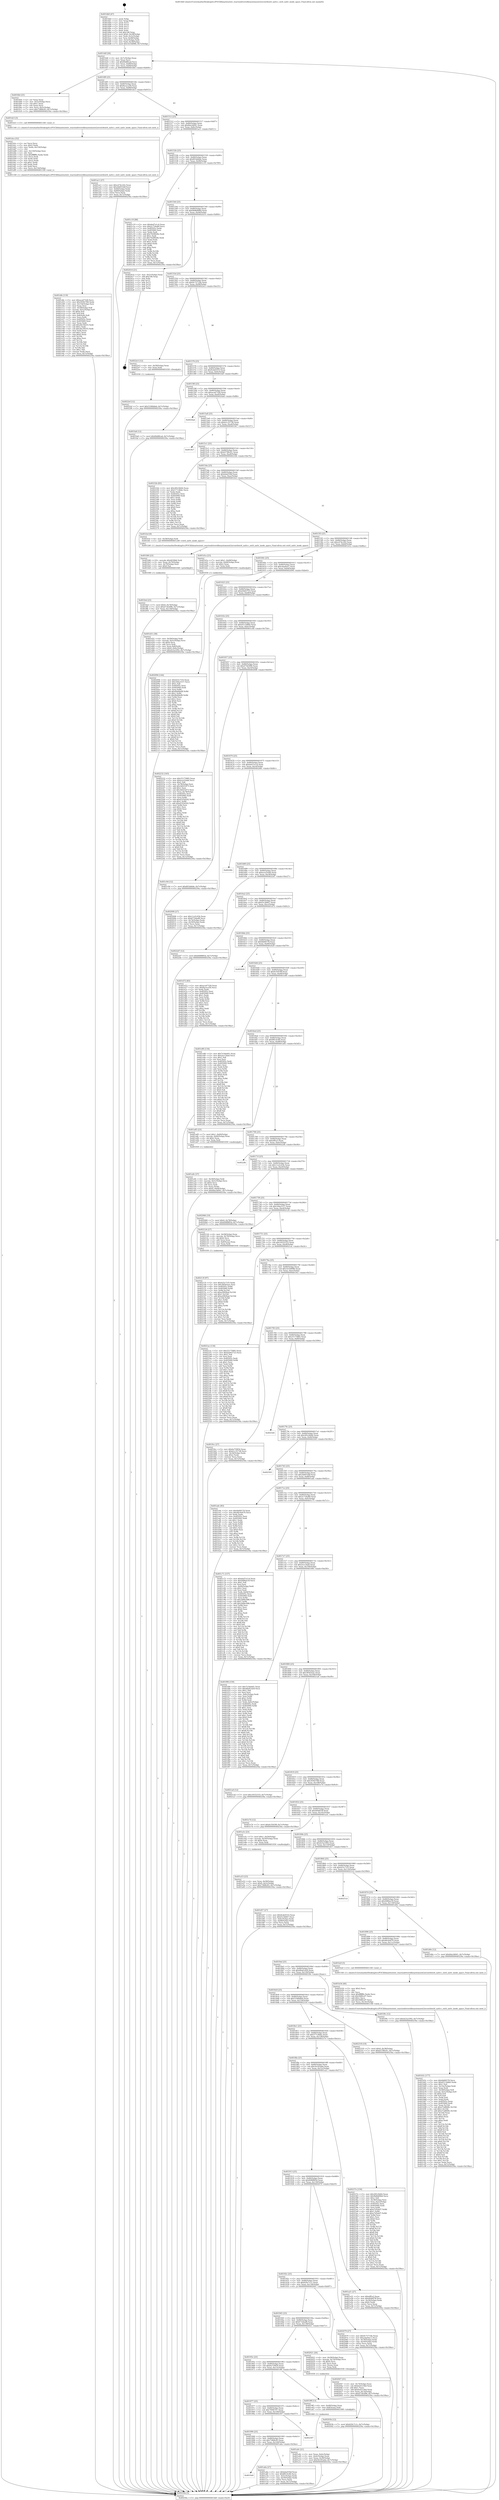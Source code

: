 digraph "0x4014b0" {
  label = "0x4014b0 (/mnt/c/Users/mathe/Desktop/tcc/POCII/binaries/extr_reactosdriversfilesystemsext2srcext4ext4_xattr.c_ext4_xattr_inode_space_Final-ollvm.out::main(0))"
  labelloc = "t"
  node[shape=record]

  Entry [label="",width=0.3,height=0.3,shape=circle,fillcolor=black,style=filled]
  "0x4014df" [label="{
     0x4014df [26]\l
     | [instrs]\l
     &nbsp;&nbsp;0x4014df \<+3\>: mov -0x7c(%rbp),%eax\l
     &nbsp;&nbsp;0x4014e2 \<+2\>: mov %eax,%ecx\l
     &nbsp;&nbsp;0x4014e4 \<+6\>: sub $0x84d8fcad,%ecx\l
     &nbsp;&nbsp;0x4014ea \<+3\>: mov %eax,-0x80(%rbp)\l
     &nbsp;&nbsp;0x4014ed \<+6\>: mov %ecx,-0x84(%rbp)\l
     &nbsp;&nbsp;0x4014f3 \<+6\>: je 0000000000401fb4 \<main+0xb04\>\l
  }"]
  "0x401fb4" [label="{
     0x401fb4 [25]\l
     | [instrs]\l
     &nbsp;&nbsp;0x401fb4 \<+2\>: xor %eax,%eax\l
     &nbsp;&nbsp;0x401fb6 \<+3\>: mov -0x5c(%rbp),%ecx\l
     &nbsp;&nbsp;0x401fb9 \<+3\>: sub $0x1,%eax\l
     &nbsp;&nbsp;0x401fbc \<+2\>: sub %eax,%ecx\l
     &nbsp;&nbsp;0x401fbe \<+3\>: mov %ecx,-0x5c(%rbp)\l
     &nbsp;&nbsp;0x401fc1 \<+7\>: movl $0x73f68c83,-0x7c(%rbp)\l
     &nbsp;&nbsp;0x401fc8 \<+5\>: jmp 000000000040256a \<main+0x10ba\>\l
  }"]
  "0x4014f9" [label="{
     0x4014f9 [25]\l
     | [instrs]\l
     &nbsp;&nbsp;0x4014f9 \<+5\>: jmp 00000000004014fe \<main+0x4e\>\l
     &nbsp;&nbsp;0x4014fe \<+3\>: mov -0x80(%rbp),%eax\l
     &nbsp;&nbsp;0x401501 \<+5\>: sub $0x8aceca56,%eax\l
     &nbsp;&nbsp;0x401506 \<+6\>: mov %eax,-0x88(%rbp)\l
     &nbsp;&nbsp;0x40150c \<+6\>: je 0000000000401dc5 \<main+0x915\>\l
  }"]
  Exit [label="",width=0.3,height=0.3,shape=circle,fillcolor=black,style=filled,peripheries=2]
  "0x401dc5" [label="{
     0x401dc5 [5]\l
     | [instrs]\l
     &nbsp;&nbsp;0x401dc5 \<+5\>: call 0000000000401160 \<next_i\>\l
     | [calls]\l
     &nbsp;&nbsp;0x401160 \{1\} (/mnt/c/Users/mathe/Desktop/tcc/POCII/binaries/extr_reactosdriversfilesystemsext2srcext4ext4_xattr.c_ext4_xattr_inode_space_Final-ollvm.out::next_i)\l
  }"]
  "0x401512" [label="{
     0x401512 [25]\l
     | [instrs]\l
     &nbsp;&nbsp;0x401512 \<+5\>: jmp 0000000000401517 \<main+0x67\>\l
     &nbsp;&nbsp;0x401517 \<+3\>: mov -0x80(%rbp),%eax\l
     &nbsp;&nbsp;0x40151a \<+5\>: sub $0x8da3d041,%eax\l
     &nbsp;&nbsp;0x40151f \<+6\>: mov %eax,-0x8c(%rbp)\l
     &nbsp;&nbsp;0x401525 \<+6\>: je 0000000000401ac1 \<main+0x611\>\l
  }"]
  "0x4022ef" [label="{
     0x4022ef [12]\l
     | [instrs]\l
     &nbsp;&nbsp;0x4022ef \<+7\>: movl $0x5106bbbd,-0x7c(%rbp)\l
     &nbsp;&nbsp;0x4022f6 \<+5\>: jmp 000000000040256a \<main+0x10ba\>\l
  }"]
  "0x401ac1" [label="{
     0x401ac1 [27]\l
     | [instrs]\l
     &nbsp;&nbsp;0x401ac1 \<+5\>: mov $0xcd74c242,%eax\l
     &nbsp;&nbsp;0x401ac6 \<+5\>: mov $0x2b6914df,%ecx\l
     &nbsp;&nbsp;0x401acb \<+3\>: mov -0x64(%rbp),%edx\l
     &nbsp;&nbsp;0x401ace \<+3\>: cmp -0x60(%rbp),%edx\l
     &nbsp;&nbsp;0x401ad1 \<+3\>: cmovl %ecx,%eax\l
     &nbsp;&nbsp;0x401ad4 \<+3\>: mov %eax,-0x7c(%rbp)\l
     &nbsp;&nbsp;0x401ad7 \<+5\>: jmp 000000000040256a \<main+0x10ba\>\l
  }"]
  "0x40152b" [label="{
     0x40152b [25]\l
     | [instrs]\l
     &nbsp;&nbsp;0x40152b \<+5\>: jmp 0000000000401530 \<main+0x80\>\l
     &nbsp;&nbsp;0x401530 \<+3\>: mov -0x80(%rbp),%eax\l
     &nbsp;&nbsp;0x401533 \<+5\>: sub $0x8f1bb6de,%eax\l
     &nbsp;&nbsp;0x401538 \<+6\>: mov %eax,-0x90(%rbp)\l
     &nbsp;&nbsp;0x40153e \<+6\>: je 0000000000401c19 \<main+0x769\>\l
  }"]
  "0x40213f" [label="{
     0x40213f [97]\l
     | [instrs]\l
     &nbsp;&nbsp;0x40213f \<+5\>: mov $0x425c71f3,%edx\l
     &nbsp;&nbsp;0x402144 \<+5\>: mov $0x385b5eac,%esi\l
     &nbsp;&nbsp;0x402149 \<+8\>: mov 0x40505c,%r8d\l
     &nbsp;&nbsp;0x402151 \<+8\>: mov 0x405060,%r9d\l
     &nbsp;&nbsp;0x402159 \<+3\>: mov %r8d,%r10d\l
     &nbsp;&nbsp;0x40215c \<+7\>: sub $0xa29f28ad,%r10d\l
     &nbsp;&nbsp;0x402163 \<+4\>: sub $0x1,%r10d\l
     &nbsp;&nbsp;0x402167 \<+7\>: add $0xa29f28ad,%r10d\l
     &nbsp;&nbsp;0x40216e \<+4\>: imul %r10d,%r8d\l
     &nbsp;&nbsp;0x402172 \<+4\>: and $0x1,%r8d\l
     &nbsp;&nbsp;0x402176 \<+4\>: cmp $0x0,%r8d\l
     &nbsp;&nbsp;0x40217a \<+4\>: sete %r11b\l
     &nbsp;&nbsp;0x40217e \<+4\>: cmp $0xa,%r9d\l
     &nbsp;&nbsp;0x402182 \<+3\>: setl %bl\l
     &nbsp;&nbsp;0x402185 \<+3\>: mov %r11b,%r14b\l
     &nbsp;&nbsp;0x402188 \<+3\>: and %bl,%r14b\l
     &nbsp;&nbsp;0x40218b \<+3\>: xor %bl,%r11b\l
     &nbsp;&nbsp;0x40218e \<+3\>: or %r11b,%r14b\l
     &nbsp;&nbsp;0x402191 \<+4\>: test $0x1,%r14b\l
     &nbsp;&nbsp;0x402195 \<+3\>: cmovne %esi,%edx\l
     &nbsp;&nbsp;0x402198 \<+3\>: mov %edx,-0x7c(%rbp)\l
     &nbsp;&nbsp;0x40219b \<+5\>: jmp 000000000040256a \<main+0x10ba\>\l
  }"]
  "0x401c19" [label="{
     0x401c19 [88]\l
     | [instrs]\l
     &nbsp;&nbsp;0x401c19 \<+5\>: mov $0xded7a1c4,%eax\l
     &nbsp;&nbsp;0x401c1e \<+5\>: mov $0x2c734a89,%ecx\l
     &nbsp;&nbsp;0x401c23 \<+7\>: mov 0x40505c,%edx\l
     &nbsp;&nbsp;0x401c2a \<+7\>: mov 0x405060,%esi\l
     &nbsp;&nbsp;0x401c31 \<+2\>: mov %edx,%edi\l
     &nbsp;&nbsp;0x401c33 \<+6\>: add $0x7028828e,%edi\l
     &nbsp;&nbsp;0x401c39 \<+3\>: sub $0x1,%edi\l
     &nbsp;&nbsp;0x401c3c \<+6\>: sub $0x7028828e,%edi\l
     &nbsp;&nbsp;0x401c42 \<+3\>: imul %edi,%edx\l
     &nbsp;&nbsp;0x401c45 \<+3\>: and $0x1,%edx\l
     &nbsp;&nbsp;0x401c48 \<+3\>: cmp $0x0,%edx\l
     &nbsp;&nbsp;0x401c4b \<+4\>: sete %r8b\l
     &nbsp;&nbsp;0x401c4f \<+3\>: cmp $0xa,%esi\l
     &nbsp;&nbsp;0x401c52 \<+4\>: setl %r9b\l
     &nbsp;&nbsp;0x401c56 \<+3\>: mov %r8b,%r10b\l
     &nbsp;&nbsp;0x401c59 \<+3\>: and %r9b,%r10b\l
     &nbsp;&nbsp;0x401c5c \<+3\>: xor %r9b,%r8b\l
     &nbsp;&nbsp;0x401c5f \<+3\>: or %r8b,%r10b\l
     &nbsp;&nbsp;0x401c62 \<+4\>: test $0x1,%r10b\l
     &nbsp;&nbsp;0x401c66 \<+3\>: cmovne %ecx,%eax\l
     &nbsp;&nbsp;0x401c69 \<+3\>: mov %eax,-0x7c(%rbp)\l
     &nbsp;&nbsp;0x401c6c \<+5\>: jmp 000000000040256a \<main+0x10ba\>\l
  }"]
  "0x401544" [label="{
     0x401544 [25]\l
     | [instrs]\l
     &nbsp;&nbsp;0x401544 \<+5\>: jmp 0000000000401549 \<main+0x99\>\l
     &nbsp;&nbsp;0x401549 \<+3\>: mov -0x80(%rbp),%eax\l
     &nbsp;&nbsp;0x40154c \<+5\>: sub $0x9b8b896d,%eax\l
     &nbsp;&nbsp;0x401551 \<+6\>: mov %eax,-0x94(%rbp)\l
     &nbsp;&nbsp;0x401557 \<+6\>: je 0000000000402414 \<main+0xf64\>\l
  }"]
  "0x40203b" [label="{
     0x40203b [12]\l
     | [instrs]\l
     &nbsp;&nbsp;0x40203b \<+7\>: movl $0x629c7c1c,-0x7c(%rbp)\l
     &nbsp;&nbsp;0x402042 \<+5\>: jmp 000000000040256a \<main+0x10ba\>\l
  }"]
  "0x402414" [label="{
     0x402414 [21]\l
     | [instrs]\l
     &nbsp;&nbsp;0x402414 \<+3\>: mov -0x2c(%rbp),%eax\l
     &nbsp;&nbsp;0x402417 \<+7\>: add $0x148,%rsp\l
     &nbsp;&nbsp;0x40241e \<+1\>: pop %rbx\l
     &nbsp;&nbsp;0x40241f \<+2\>: pop %r12\l
     &nbsp;&nbsp;0x402421 \<+2\>: pop %r13\l
     &nbsp;&nbsp;0x402423 \<+2\>: pop %r14\l
     &nbsp;&nbsp;0x402425 \<+2\>: pop %r15\l
     &nbsp;&nbsp;0x402427 \<+1\>: pop %rbp\l
     &nbsp;&nbsp;0x402428 \<+1\>: ret\l
  }"]
  "0x40155d" [label="{
     0x40155d [25]\l
     | [instrs]\l
     &nbsp;&nbsp;0x40155d \<+5\>: jmp 0000000000401562 \<main+0xb2\>\l
     &nbsp;&nbsp;0x401562 \<+3\>: mov -0x80(%rbp),%eax\l
     &nbsp;&nbsp;0x401565 \<+5\>: sub $0x9c72714b,%eax\l
     &nbsp;&nbsp;0x40156a \<+6\>: mov %eax,-0x98(%rbp)\l
     &nbsp;&nbsp;0x401570 \<+6\>: je 00000000004022e3 \<main+0xe33\>\l
  }"]
  "0x401fed" [label="{
     0x401fed [25]\l
     | [instrs]\l
     &nbsp;&nbsp;0x401fed \<+7\>: movl $0x0,-0x74(%rbp)\l
     &nbsp;&nbsp;0x401ff4 \<+7\>: movl $0xd73b5f96,-0x7c(%rbp)\l
     &nbsp;&nbsp;0x401ffb \<+6\>: mov %eax,-0x158(%rbp)\l
     &nbsp;&nbsp;0x402001 \<+5\>: jmp 000000000040256a \<main+0x10ba\>\l
  }"]
  "0x4022e3" [label="{
     0x4022e3 [12]\l
     | [instrs]\l
     &nbsp;&nbsp;0x4022e3 \<+4\>: mov -0x58(%rbp),%rax\l
     &nbsp;&nbsp;0x4022e7 \<+3\>: mov %rax,%rdi\l
     &nbsp;&nbsp;0x4022ea \<+5\>: call 0000000000401030 \<free@plt\>\l
     | [calls]\l
     &nbsp;&nbsp;0x401030 \{1\} (unknown)\l
  }"]
  "0x401576" [label="{
     0x401576 [25]\l
     | [instrs]\l
     &nbsp;&nbsp;0x401576 \<+5\>: jmp 000000000040157b \<main+0xcb\>\l
     &nbsp;&nbsp;0x40157b \<+3\>: mov -0x80(%rbp),%eax\l
     &nbsp;&nbsp;0x40157e \<+5\>: sub $0x9cde0333,%eax\l
     &nbsp;&nbsp;0x401583 \<+6\>: mov %eax,-0x9c(%rbp)\l
     &nbsp;&nbsp;0x401589 \<+6\>: je 0000000000401fa8 \<main+0xaf8\>\l
  }"]
  "0x401fd6" [label="{
     0x401fd6 [23]\l
     | [instrs]\l
     &nbsp;&nbsp;0x401fd6 \<+10\>: movabs $0x4030b6,%rdi\l
     &nbsp;&nbsp;0x401fe0 \<+3\>: mov %eax,-0x70(%rbp)\l
     &nbsp;&nbsp;0x401fe3 \<+3\>: mov -0x70(%rbp),%esi\l
     &nbsp;&nbsp;0x401fe6 \<+2\>: mov $0x0,%al\l
     &nbsp;&nbsp;0x401fe8 \<+5\>: call 0000000000401040 \<printf@plt\>\l
     | [calls]\l
     &nbsp;&nbsp;0x401040 \{1\} (unknown)\l
  }"]
  "0x401fa8" [label="{
     0x401fa8 [12]\l
     | [instrs]\l
     &nbsp;&nbsp;0x401fa8 \<+7\>: movl $0x84d8fcad,-0x7c(%rbp)\l
     &nbsp;&nbsp;0x401faf \<+5\>: jmp 000000000040256a \<main+0x10ba\>\l
  }"]
  "0x40158f" [label="{
     0x40158f [25]\l
     | [instrs]\l
     &nbsp;&nbsp;0x40158f \<+5\>: jmp 0000000000401594 \<main+0xe4\>\l
     &nbsp;&nbsp;0x401594 \<+3\>: mov -0x80(%rbp),%eax\l
     &nbsp;&nbsp;0x401597 \<+5\>: sub $0xaca47328,%eax\l
     &nbsp;&nbsp;0x40159c \<+6\>: mov %eax,-0xa0(%rbp)\l
     &nbsp;&nbsp;0x4015a2 \<+6\>: je 00000000004024ad \<main+0xffd\>\l
  }"]
  "0x401dfe" [label="{
     0x401dfe [118]\l
     | [instrs]\l
     &nbsp;&nbsp;0x401dfe \<+5\>: mov $0xaca47328,%ecx\l
     &nbsp;&nbsp;0x401e03 \<+5\>: mov $0x3f392768,%edx\l
     &nbsp;&nbsp;0x401e08 \<+6\>: mov -0x154(%rbp),%esi\l
     &nbsp;&nbsp;0x401e0e \<+3\>: imul %eax,%esi\l
     &nbsp;&nbsp;0x401e11 \<+4\>: mov -0x58(%rbp),%r8\l
     &nbsp;&nbsp;0x401e15 \<+4\>: movslq -0x5c(%rbp),%r9\l
     &nbsp;&nbsp;0x401e19 \<+4\>: shl $0x4,%r9\l
     &nbsp;&nbsp;0x401e1d \<+3\>: add %r9,%r8\l
     &nbsp;&nbsp;0x401e20 \<+4\>: mov 0x8(%r8),%r8\l
     &nbsp;&nbsp;0x401e24 \<+3\>: mov %esi,(%r8)\l
     &nbsp;&nbsp;0x401e27 \<+7\>: mov 0x40505c,%eax\l
     &nbsp;&nbsp;0x401e2e \<+7\>: mov 0x405060,%esi\l
     &nbsp;&nbsp;0x401e35 \<+2\>: mov %eax,%edi\l
     &nbsp;&nbsp;0x401e37 \<+6\>: add $0x26c58255,%edi\l
     &nbsp;&nbsp;0x401e3d \<+3\>: sub $0x1,%edi\l
     &nbsp;&nbsp;0x401e40 \<+6\>: sub $0x26c58255,%edi\l
     &nbsp;&nbsp;0x401e46 \<+3\>: imul %edi,%eax\l
     &nbsp;&nbsp;0x401e49 \<+3\>: and $0x1,%eax\l
     &nbsp;&nbsp;0x401e4c \<+3\>: cmp $0x0,%eax\l
     &nbsp;&nbsp;0x401e4f \<+4\>: sete %r10b\l
     &nbsp;&nbsp;0x401e53 \<+3\>: cmp $0xa,%esi\l
     &nbsp;&nbsp;0x401e56 \<+4\>: setl %r11b\l
     &nbsp;&nbsp;0x401e5a \<+3\>: mov %r10b,%bl\l
     &nbsp;&nbsp;0x401e5d \<+3\>: and %r11b,%bl\l
     &nbsp;&nbsp;0x401e60 \<+3\>: xor %r11b,%r10b\l
     &nbsp;&nbsp;0x401e63 \<+3\>: or %r10b,%bl\l
     &nbsp;&nbsp;0x401e66 \<+3\>: test $0x1,%bl\l
     &nbsp;&nbsp;0x401e69 \<+3\>: cmovne %edx,%ecx\l
     &nbsp;&nbsp;0x401e6c \<+3\>: mov %ecx,-0x7c(%rbp)\l
     &nbsp;&nbsp;0x401e6f \<+5\>: jmp 000000000040256a \<main+0x10ba\>\l
  }"]
  "0x4024ad" [label="{
     0x4024ad\l
  }", style=dashed]
  "0x4015a8" [label="{
     0x4015a8 [25]\l
     | [instrs]\l
     &nbsp;&nbsp;0x4015a8 \<+5\>: jmp 00000000004015ad \<main+0xfd\>\l
     &nbsp;&nbsp;0x4015ad \<+3\>: mov -0x80(%rbp),%eax\l
     &nbsp;&nbsp;0x4015b0 \<+5\>: sub $0xb1c35738,%eax\l
     &nbsp;&nbsp;0x4015b5 \<+6\>: mov %eax,-0xa4(%rbp)\l
     &nbsp;&nbsp;0x4015bb \<+6\>: je 00000000004019e7 \<main+0x537\>\l
  }"]
  "0x401dca" [label="{
     0x401dca [52]\l
     | [instrs]\l
     &nbsp;&nbsp;0x401dca \<+2\>: xor %ecx,%ecx\l
     &nbsp;&nbsp;0x401dcc \<+5\>: mov $0x2,%edx\l
     &nbsp;&nbsp;0x401dd1 \<+6\>: mov %edx,-0x150(%rbp)\l
     &nbsp;&nbsp;0x401dd7 \<+1\>: cltd\l
     &nbsp;&nbsp;0x401dd8 \<+6\>: mov -0x150(%rbp),%esi\l
     &nbsp;&nbsp;0x401dde \<+2\>: idiv %esi\l
     &nbsp;&nbsp;0x401de0 \<+6\>: imul $0xfffffffe,%edx,%edx\l
     &nbsp;&nbsp;0x401de6 \<+2\>: mov %ecx,%edi\l
     &nbsp;&nbsp;0x401de8 \<+2\>: sub %edx,%edi\l
     &nbsp;&nbsp;0x401dea \<+2\>: mov %ecx,%edx\l
     &nbsp;&nbsp;0x401dec \<+3\>: sub $0x1,%edx\l
     &nbsp;&nbsp;0x401def \<+2\>: add %edx,%edi\l
     &nbsp;&nbsp;0x401df1 \<+2\>: sub %edi,%ecx\l
     &nbsp;&nbsp;0x401df3 \<+6\>: mov %ecx,-0x154(%rbp)\l
     &nbsp;&nbsp;0x401df9 \<+5\>: call 0000000000401160 \<next_i\>\l
     | [calls]\l
     &nbsp;&nbsp;0x401160 \{1\} (/mnt/c/Users/mathe/Desktop/tcc/POCII/binaries/extr_reactosdriversfilesystemsext2srcext4ext4_xattr.c_ext4_xattr_inode_space_Final-ollvm.out::next_i)\l
  }"]
  "0x4019e7" [label="{
     0x4019e7\l
  }", style=dashed]
  "0x4015c1" [label="{
     0x4015c1 [25]\l
     | [instrs]\l
     &nbsp;&nbsp;0x4015c1 \<+5\>: jmp 00000000004015c6 \<main+0x116\>\l
     &nbsp;&nbsp;0x4015c6 \<+3\>: mov -0x80(%rbp),%eax\l
     &nbsp;&nbsp;0x4015c9 \<+5\>: sub $0xb5786c61,%eax\l
     &nbsp;&nbsp;0x4015ce \<+6\>: mov %eax,-0xa8(%rbp)\l
     &nbsp;&nbsp;0x4015d4 \<+6\>: je 000000000040232b \<main+0xe7b\>\l
  }"]
  "0x401d31" [label="{
     0x401d31 [38]\l
     | [instrs]\l
     &nbsp;&nbsp;0x401d31 \<+4\>: mov -0x58(%rbp),%rdi\l
     &nbsp;&nbsp;0x401d35 \<+4\>: movslq -0x5c(%rbp),%rcx\l
     &nbsp;&nbsp;0x401d39 \<+4\>: shl $0x4,%rcx\l
     &nbsp;&nbsp;0x401d3d \<+3\>: add %rcx,%rdi\l
     &nbsp;&nbsp;0x401d40 \<+4\>: mov %rax,0x8(%rdi)\l
     &nbsp;&nbsp;0x401d44 \<+7\>: movl $0x0,-0x6c(%rbp)\l
     &nbsp;&nbsp;0x401d4b \<+7\>: movl $0x423a1092,-0x7c(%rbp)\l
     &nbsp;&nbsp;0x401d52 \<+5\>: jmp 000000000040256a \<main+0x10ba\>\l
  }"]
  "0x40232b" [label="{
     0x40232b [83]\l
     | [instrs]\l
     &nbsp;&nbsp;0x40232b \<+5\>: mov $0x285c9d44,%eax\l
     &nbsp;&nbsp;0x402330 \<+5\>: mov $0x577c46dc,%ecx\l
     &nbsp;&nbsp;0x402335 \<+2\>: xor %edx,%edx\l
     &nbsp;&nbsp;0x402337 \<+7\>: mov 0x40505c,%esi\l
     &nbsp;&nbsp;0x40233e \<+7\>: mov 0x405060,%edi\l
     &nbsp;&nbsp;0x402345 \<+3\>: sub $0x1,%edx\l
     &nbsp;&nbsp;0x402348 \<+3\>: mov %esi,%r8d\l
     &nbsp;&nbsp;0x40234b \<+3\>: add %edx,%r8d\l
     &nbsp;&nbsp;0x40234e \<+4\>: imul %r8d,%esi\l
     &nbsp;&nbsp;0x402352 \<+3\>: and $0x1,%esi\l
     &nbsp;&nbsp;0x402355 \<+3\>: cmp $0x0,%esi\l
     &nbsp;&nbsp;0x402358 \<+4\>: sete %r9b\l
     &nbsp;&nbsp;0x40235c \<+3\>: cmp $0xa,%edi\l
     &nbsp;&nbsp;0x40235f \<+4\>: setl %r10b\l
     &nbsp;&nbsp;0x402363 \<+3\>: mov %r9b,%r11b\l
     &nbsp;&nbsp;0x402366 \<+3\>: and %r10b,%r11b\l
     &nbsp;&nbsp;0x402369 \<+3\>: xor %r10b,%r9b\l
     &nbsp;&nbsp;0x40236c \<+3\>: or %r9b,%r11b\l
     &nbsp;&nbsp;0x40236f \<+4\>: test $0x1,%r11b\l
     &nbsp;&nbsp;0x402373 \<+3\>: cmovne %ecx,%eax\l
     &nbsp;&nbsp;0x402376 \<+3\>: mov %eax,-0x7c(%rbp)\l
     &nbsp;&nbsp;0x402379 \<+5\>: jmp 000000000040256a \<main+0x10ba\>\l
  }"]
  "0x4015da" [label="{
     0x4015da [25]\l
     | [instrs]\l
     &nbsp;&nbsp;0x4015da \<+5\>: jmp 00000000004015df \<main+0x12f\>\l
     &nbsp;&nbsp;0x4015df \<+3\>: mov -0x80(%rbp),%eax\l
     &nbsp;&nbsp;0x4015e2 \<+5\>: sub $0xbdaf35bf,%eax\l
     &nbsp;&nbsp;0x4015e7 \<+6\>: mov %eax,-0xac(%rbp)\l
     &nbsp;&nbsp;0x4015ed \<+6\>: je 0000000000401fcd \<main+0xb1d\>\l
  }"]
  "0x401b5c" [label="{
     0x401b5c [177]\l
     | [instrs]\l
     &nbsp;&nbsp;0x401b5c \<+5\>: mov $0xfddf4578,%ecx\l
     &nbsp;&nbsp;0x401b61 \<+5\>: mov $0xd511b8b0,%edx\l
     &nbsp;&nbsp;0x401b66 \<+3\>: mov $0x1,%sil\l
     &nbsp;&nbsp;0x401b69 \<+6\>: mov -0x14c(%rbp),%edi\l
     &nbsp;&nbsp;0x401b6f \<+3\>: imul %eax,%edi\l
     &nbsp;&nbsp;0x401b72 \<+4\>: mov -0x58(%rbp),%r8\l
     &nbsp;&nbsp;0x401b76 \<+4\>: movslq -0x5c(%rbp),%r9\l
     &nbsp;&nbsp;0x401b7a \<+4\>: shl $0x4,%r9\l
     &nbsp;&nbsp;0x401b7e \<+3\>: add %r9,%r8\l
     &nbsp;&nbsp;0x401b81 \<+3\>: mov (%r8),%r8\l
     &nbsp;&nbsp;0x401b84 \<+3\>: mov %edi,(%r8)\l
     &nbsp;&nbsp;0x401b87 \<+7\>: mov 0x40505c,%eax\l
     &nbsp;&nbsp;0x401b8e \<+7\>: mov 0x405060,%edi\l
     &nbsp;&nbsp;0x401b95 \<+3\>: mov %eax,%r10d\l
     &nbsp;&nbsp;0x401b98 \<+7\>: sub $0x27a8668c,%r10d\l
     &nbsp;&nbsp;0x401b9f \<+4\>: sub $0x1,%r10d\l
     &nbsp;&nbsp;0x401ba3 \<+7\>: add $0x27a8668c,%r10d\l
     &nbsp;&nbsp;0x401baa \<+4\>: imul %r10d,%eax\l
     &nbsp;&nbsp;0x401bae \<+3\>: and $0x1,%eax\l
     &nbsp;&nbsp;0x401bb1 \<+3\>: cmp $0x0,%eax\l
     &nbsp;&nbsp;0x401bb4 \<+4\>: sete %r11b\l
     &nbsp;&nbsp;0x401bb8 \<+3\>: cmp $0xa,%edi\l
     &nbsp;&nbsp;0x401bbb \<+3\>: setl %bl\l
     &nbsp;&nbsp;0x401bbe \<+3\>: mov %r11b,%r14b\l
     &nbsp;&nbsp;0x401bc1 \<+4\>: xor $0xff,%r14b\l
     &nbsp;&nbsp;0x401bc5 \<+3\>: mov %bl,%r15b\l
     &nbsp;&nbsp;0x401bc8 \<+4\>: xor $0xff,%r15b\l
     &nbsp;&nbsp;0x401bcc \<+4\>: xor $0x0,%sil\l
     &nbsp;&nbsp;0x401bd0 \<+3\>: mov %r14b,%r12b\l
     &nbsp;&nbsp;0x401bd3 \<+4\>: and $0x0,%r12b\l
     &nbsp;&nbsp;0x401bd7 \<+3\>: and %sil,%r11b\l
     &nbsp;&nbsp;0x401bda \<+3\>: mov %r15b,%r13b\l
     &nbsp;&nbsp;0x401bdd \<+4\>: and $0x0,%r13b\l
     &nbsp;&nbsp;0x401be1 \<+3\>: and %sil,%bl\l
     &nbsp;&nbsp;0x401be4 \<+3\>: or %r11b,%r12b\l
     &nbsp;&nbsp;0x401be7 \<+3\>: or %bl,%r13b\l
     &nbsp;&nbsp;0x401bea \<+3\>: xor %r13b,%r12b\l
     &nbsp;&nbsp;0x401bed \<+3\>: or %r15b,%r14b\l
     &nbsp;&nbsp;0x401bf0 \<+4\>: xor $0xff,%r14b\l
     &nbsp;&nbsp;0x401bf4 \<+4\>: or $0x0,%sil\l
     &nbsp;&nbsp;0x401bf8 \<+3\>: and %sil,%r14b\l
     &nbsp;&nbsp;0x401bfb \<+3\>: or %r14b,%r12b\l
     &nbsp;&nbsp;0x401bfe \<+4\>: test $0x1,%r12b\l
     &nbsp;&nbsp;0x401c02 \<+3\>: cmovne %edx,%ecx\l
     &nbsp;&nbsp;0x401c05 \<+3\>: mov %ecx,-0x7c(%rbp)\l
     &nbsp;&nbsp;0x401c08 \<+5\>: jmp 000000000040256a \<main+0x10ba\>\l
  }"]
  "0x401fcd" [label="{
     0x401fcd [9]\l
     | [instrs]\l
     &nbsp;&nbsp;0x401fcd \<+4\>: mov -0x58(%rbp),%rdi\l
     &nbsp;&nbsp;0x401fd1 \<+5\>: call 0000000000401240 \<ext4_xattr_inode_space\>\l
     | [calls]\l
     &nbsp;&nbsp;0x401240 \{1\} (/mnt/c/Users/mathe/Desktop/tcc/POCII/binaries/extr_reactosdriversfilesystemsext2srcext4ext4_xattr.c_ext4_xattr_inode_space_Final-ollvm.out::ext4_xattr_inode_space)\l
  }"]
  "0x4015f3" [label="{
     0x4015f3 [25]\l
     | [instrs]\l
     &nbsp;&nbsp;0x4015f3 \<+5\>: jmp 00000000004015f8 \<main+0x148\>\l
     &nbsp;&nbsp;0x4015f8 \<+3\>: mov -0x80(%rbp),%eax\l
     &nbsp;&nbsp;0x4015fb \<+5\>: sub $0xcd74c242,%eax\l
     &nbsp;&nbsp;0x401600 \<+6\>: mov %eax,-0xb0(%rbp)\l
     &nbsp;&nbsp;0x401606 \<+6\>: je 0000000000401d1a \<main+0x86a\>\l
  }"]
  "0x401b34" [label="{
     0x401b34 [40]\l
     | [instrs]\l
     &nbsp;&nbsp;0x401b34 \<+5\>: mov $0x2,%ecx\l
     &nbsp;&nbsp;0x401b39 \<+1\>: cltd\l
     &nbsp;&nbsp;0x401b3a \<+2\>: idiv %ecx\l
     &nbsp;&nbsp;0x401b3c \<+6\>: imul $0xfffffffe,%edx,%ecx\l
     &nbsp;&nbsp;0x401b42 \<+6\>: sub $0x568fcef7,%ecx\l
     &nbsp;&nbsp;0x401b48 \<+3\>: add $0x1,%ecx\l
     &nbsp;&nbsp;0x401b4b \<+6\>: add $0x568fcef7,%ecx\l
     &nbsp;&nbsp;0x401b51 \<+6\>: mov %ecx,-0x14c(%rbp)\l
     &nbsp;&nbsp;0x401b57 \<+5\>: call 0000000000401160 \<next_i\>\l
     | [calls]\l
     &nbsp;&nbsp;0x401160 \{1\} (/mnt/c/Users/mathe/Desktop/tcc/POCII/binaries/extr_reactosdriversfilesystemsext2srcext4ext4_xattr.c_ext4_xattr_inode_space_Final-ollvm.out::next_i)\l
  }"]
  "0x401d1a" [label="{
     0x401d1a [23]\l
     | [instrs]\l
     &nbsp;&nbsp;0x401d1a \<+7\>: movl $0x1,-0x68(%rbp)\l
     &nbsp;&nbsp;0x401d21 \<+4\>: movslq -0x68(%rbp),%rax\l
     &nbsp;&nbsp;0x401d25 \<+4\>: shl $0x2,%rax\l
     &nbsp;&nbsp;0x401d29 \<+3\>: mov %rax,%rdi\l
     &nbsp;&nbsp;0x401d2c \<+5\>: call 0000000000401050 \<malloc@plt\>\l
     | [calls]\l
     &nbsp;&nbsp;0x401050 \{1\} (unknown)\l
  }"]
  "0x40160c" [label="{
     0x40160c [25]\l
     | [instrs]\l
     &nbsp;&nbsp;0x40160c \<+5\>: jmp 0000000000401611 \<main+0x161\>\l
     &nbsp;&nbsp;0x401611 \<+3\>: mov -0x80(%rbp),%eax\l
     &nbsp;&nbsp;0x401614 \<+5\>: sub $0xcdae6ac1,%eax\l
     &nbsp;&nbsp;0x401619 \<+6\>: mov %eax,-0xb4(%rbp)\l
     &nbsp;&nbsp;0x40161f \<+6\>: je 0000000000402094 \<main+0xbe4\>\l
  }"]
  "0x401a9c" [label="{
     0x401a9c [37]\l
     | [instrs]\l
     &nbsp;&nbsp;0x401a9c \<+4\>: mov -0x58(%rbp),%rdi\l
     &nbsp;&nbsp;0x401aa0 \<+4\>: movslq -0x5c(%rbp),%rcx\l
     &nbsp;&nbsp;0x401aa4 \<+4\>: shl $0x4,%rcx\l
     &nbsp;&nbsp;0x401aa8 \<+3\>: add %rcx,%rdi\l
     &nbsp;&nbsp;0x401aab \<+3\>: mov %rax,(%rdi)\l
     &nbsp;&nbsp;0x401aae \<+7\>: movl $0x0,-0x64(%rbp)\l
     &nbsp;&nbsp;0x401ab5 \<+7\>: movl $0x8da3d041,-0x7c(%rbp)\l
     &nbsp;&nbsp;0x401abc \<+5\>: jmp 000000000040256a \<main+0x10ba\>\l
  }"]
  "0x402094" [label="{
     0x402094 [144]\l
     | [instrs]\l
     &nbsp;&nbsp;0x402094 \<+5\>: mov $0x425c71f3,%eax\l
     &nbsp;&nbsp;0x402099 \<+5\>: mov $0x164a3157,%ecx\l
     &nbsp;&nbsp;0x40209e \<+2\>: mov $0x1,%dl\l
     &nbsp;&nbsp;0x4020a0 \<+7\>: mov 0x40505c,%esi\l
     &nbsp;&nbsp;0x4020a7 \<+7\>: mov 0x405060,%edi\l
     &nbsp;&nbsp;0x4020ae \<+3\>: mov %esi,%r8d\l
     &nbsp;&nbsp;0x4020b1 \<+7\>: add $0x9b4fdef8,%r8d\l
     &nbsp;&nbsp;0x4020b8 \<+4\>: sub $0x1,%r8d\l
     &nbsp;&nbsp;0x4020bc \<+7\>: sub $0x9b4fdef8,%r8d\l
     &nbsp;&nbsp;0x4020c3 \<+4\>: imul %r8d,%esi\l
     &nbsp;&nbsp;0x4020c7 \<+3\>: and $0x1,%esi\l
     &nbsp;&nbsp;0x4020ca \<+3\>: cmp $0x0,%esi\l
     &nbsp;&nbsp;0x4020cd \<+4\>: sete %r9b\l
     &nbsp;&nbsp;0x4020d1 \<+3\>: cmp $0xa,%edi\l
     &nbsp;&nbsp;0x4020d4 \<+4\>: setl %r10b\l
     &nbsp;&nbsp;0x4020d8 \<+3\>: mov %r9b,%r11b\l
     &nbsp;&nbsp;0x4020db \<+4\>: xor $0xff,%r11b\l
     &nbsp;&nbsp;0x4020df \<+3\>: mov %r10b,%bl\l
     &nbsp;&nbsp;0x4020e2 \<+3\>: xor $0xff,%bl\l
     &nbsp;&nbsp;0x4020e5 \<+3\>: xor $0x0,%dl\l
     &nbsp;&nbsp;0x4020e8 \<+3\>: mov %r11b,%r14b\l
     &nbsp;&nbsp;0x4020eb \<+4\>: and $0x0,%r14b\l
     &nbsp;&nbsp;0x4020ef \<+3\>: and %dl,%r9b\l
     &nbsp;&nbsp;0x4020f2 \<+3\>: mov %bl,%r15b\l
     &nbsp;&nbsp;0x4020f5 \<+4\>: and $0x0,%r15b\l
     &nbsp;&nbsp;0x4020f9 \<+3\>: and %dl,%r10b\l
     &nbsp;&nbsp;0x4020fc \<+3\>: or %r9b,%r14b\l
     &nbsp;&nbsp;0x4020ff \<+3\>: or %r10b,%r15b\l
     &nbsp;&nbsp;0x402102 \<+3\>: xor %r15b,%r14b\l
     &nbsp;&nbsp;0x402105 \<+3\>: or %bl,%r11b\l
     &nbsp;&nbsp;0x402108 \<+4\>: xor $0xff,%r11b\l
     &nbsp;&nbsp;0x40210c \<+3\>: or $0x0,%dl\l
     &nbsp;&nbsp;0x40210f \<+3\>: and %dl,%r11b\l
     &nbsp;&nbsp;0x402112 \<+3\>: or %r11b,%r14b\l
     &nbsp;&nbsp;0x402115 \<+4\>: test $0x1,%r14b\l
     &nbsp;&nbsp;0x402119 \<+3\>: cmovne %ecx,%eax\l
     &nbsp;&nbsp;0x40211c \<+3\>: mov %eax,-0x7c(%rbp)\l
     &nbsp;&nbsp;0x40211f \<+5\>: jmp 000000000040256a \<main+0x10ba\>\l
  }"]
  "0x401625" [label="{
     0x401625 [25]\l
     | [instrs]\l
     &nbsp;&nbsp;0x401625 \<+5\>: jmp 000000000040162a \<main+0x17a\>\l
     &nbsp;&nbsp;0x40162a \<+3\>: mov -0x80(%rbp),%eax\l
     &nbsp;&nbsp;0x40162d \<+5\>: sub $0xd2b63723,%eax\l
     &nbsp;&nbsp;0x401632 \<+6\>: mov %eax,-0xb8(%rbp)\l
     &nbsp;&nbsp;0x401638 \<+6\>: je 0000000000402232 \<main+0xd82\>\l
  }"]
  "0x4019a9" [label="{
     0x4019a9\l
  }", style=dashed]
  "0x402232" [label="{
     0x402232 [165]\l
     | [instrs]\l
     &nbsp;&nbsp;0x402232 \<+5\>: mov $0x25175885,%eax\l
     &nbsp;&nbsp;0x402237 \<+5\>: mov $0xece25eb6,%ecx\l
     &nbsp;&nbsp;0x40223c \<+2\>: mov $0x1,%dl\l
     &nbsp;&nbsp;0x40223e \<+3\>: mov -0x78(%rbp),%esi\l
     &nbsp;&nbsp;0x402241 \<+6\>: add $0x3b025473,%esi\l
     &nbsp;&nbsp;0x402247 \<+3\>: add $0x1,%esi\l
     &nbsp;&nbsp;0x40224a \<+6\>: sub $0x3b025473,%esi\l
     &nbsp;&nbsp;0x402250 \<+3\>: mov %esi,-0x78(%rbp)\l
     &nbsp;&nbsp;0x402253 \<+7\>: mov 0x40505c,%esi\l
     &nbsp;&nbsp;0x40225a \<+7\>: mov 0x405060,%edi\l
     &nbsp;&nbsp;0x402261 \<+3\>: mov %esi,%r8d\l
     &nbsp;&nbsp;0x402264 \<+7\>: sub $0xd193d242,%r8d\l
     &nbsp;&nbsp;0x40226b \<+4\>: sub $0x1,%r8d\l
     &nbsp;&nbsp;0x40226f \<+7\>: add $0xd193d242,%r8d\l
     &nbsp;&nbsp;0x402276 \<+4\>: imul %r8d,%esi\l
     &nbsp;&nbsp;0x40227a \<+3\>: and $0x1,%esi\l
     &nbsp;&nbsp;0x40227d \<+3\>: cmp $0x0,%esi\l
     &nbsp;&nbsp;0x402280 \<+4\>: sete %r9b\l
     &nbsp;&nbsp;0x402284 \<+3\>: cmp $0xa,%edi\l
     &nbsp;&nbsp;0x402287 \<+4\>: setl %r10b\l
     &nbsp;&nbsp;0x40228b \<+3\>: mov %r9b,%r11b\l
     &nbsp;&nbsp;0x40228e \<+4\>: xor $0xff,%r11b\l
     &nbsp;&nbsp;0x402292 \<+3\>: mov %r10b,%bl\l
     &nbsp;&nbsp;0x402295 \<+3\>: xor $0xff,%bl\l
     &nbsp;&nbsp;0x402298 \<+3\>: xor $0x0,%dl\l
     &nbsp;&nbsp;0x40229b \<+3\>: mov %r11b,%r14b\l
     &nbsp;&nbsp;0x40229e \<+4\>: and $0x0,%r14b\l
     &nbsp;&nbsp;0x4022a2 \<+3\>: and %dl,%r9b\l
     &nbsp;&nbsp;0x4022a5 \<+3\>: mov %bl,%r15b\l
     &nbsp;&nbsp;0x4022a8 \<+4\>: and $0x0,%r15b\l
     &nbsp;&nbsp;0x4022ac \<+3\>: and %dl,%r10b\l
     &nbsp;&nbsp;0x4022af \<+3\>: or %r9b,%r14b\l
     &nbsp;&nbsp;0x4022b2 \<+3\>: or %r10b,%r15b\l
     &nbsp;&nbsp;0x4022b5 \<+3\>: xor %r15b,%r14b\l
     &nbsp;&nbsp;0x4022b8 \<+3\>: or %bl,%r11b\l
     &nbsp;&nbsp;0x4022bb \<+4\>: xor $0xff,%r11b\l
     &nbsp;&nbsp;0x4022bf \<+3\>: or $0x0,%dl\l
     &nbsp;&nbsp;0x4022c2 \<+3\>: and %dl,%r11b\l
     &nbsp;&nbsp;0x4022c5 \<+3\>: or %r11b,%r14b\l
     &nbsp;&nbsp;0x4022c8 \<+4\>: test $0x1,%r14b\l
     &nbsp;&nbsp;0x4022cc \<+3\>: cmovne %ecx,%eax\l
     &nbsp;&nbsp;0x4022cf \<+3\>: mov %eax,-0x7c(%rbp)\l
     &nbsp;&nbsp;0x4022d2 \<+5\>: jmp 000000000040256a \<main+0x10ba\>\l
  }"]
  "0x40163e" [label="{
     0x40163e [25]\l
     | [instrs]\l
     &nbsp;&nbsp;0x40163e \<+5\>: jmp 0000000000401643 \<main+0x193\>\l
     &nbsp;&nbsp;0x401643 \<+3\>: mov -0x80(%rbp),%eax\l
     &nbsp;&nbsp;0x401646 \<+5\>: sub $0xd511b8b0,%eax\l
     &nbsp;&nbsp;0x40164b \<+6\>: mov %eax,-0xbc(%rbp)\l
     &nbsp;&nbsp;0x401651 \<+6\>: je 0000000000401c0d \<main+0x75d\>\l
  }"]
  "0x401a6a" [label="{
     0x401a6a [27]\l
     | [instrs]\l
     &nbsp;&nbsp;0x401a6a \<+5\>: mov $0xbdaf35bf,%eax\l
     &nbsp;&nbsp;0x401a6f \<+5\>: mov $0xff414c66,%ecx\l
     &nbsp;&nbsp;0x401a74 \<+3\>: mov -0x5c(%rbp),%edx\l
     &nbsp;&nbsp;0x401a77 \<+3\>: cmp -0x50(%rbp),%edx\l
     &nbsp;&nbsp;0x401a7a \<+3\>: cmovl %ecx,%eax\l
     &nbsp;&nbsp;0x401a7d \<+3\>: mov %eax,-0x7c(%rbp)\l
     &nbsp;&nbsp;0x401a80 \<+5\>: jmp 000000000040256a \<main+0x10ba\>\l
  }"]
  "0x401c0d" [label="{
     0x401c0d [12]\l
     | [instrs]\l
     &nbsp;&nbsp;0x401c0d \<+7\>: movl $0x8f1bb6de,-0x7c(%rbp)\l
     &nbsp;&nbsp;0x401c14 \<+5\>: jmp 000000000040256a \<main+0x10ba\>\l
  }"]
  "0x401657" [label="{
     0x401657 [25]\l
     | [instrs]\l
     &nbsp;&nbsp;0x401657 \<+5\>: jmp 000000000040165c \<main+0x1ac\>\l
     &nbsp;&nbsp;0x40165c \<+3\>: mov -0x80(%rbp),%eax\l
     &nbsp;&nbsp;0x40165f \<+5\>: sub $0xd73b5f96,%eax\l
     &nbsp;&nbsp;0x401664 \<+6\>: mov %eax,-0xc0(%rbp)\l
     &nbsp;&nbsp;0x40166a \<+6\>: je 0000000000402006 \<main+0xb56\>\l
  }"]
  "0x401990" [label="{
     0x401990 [25]\l
     | [instrs]\l
     &nbsp;&nbsp;0x401990 \<+5\>: jmp 0000000000401995 \<main+0x4e5\>\l
     &nbsp;&nbsp;0x401995 \<+3\>: mov -0x80(%rbp),%eax\l
     &nbsp;&nbsp;0x401998 \<+5\>: sub $0x73f68c83,%eax\l
     &nbsp;&nbsp;0x40199d \<+6\>: mov %eax,-0x144(%rbp)\l
     &nbsp;&nbsp;0x4019a3 \<+6\>: je 0000000000401a6a \<main+0x5ba\>\l
  }"]
  "0x402006" [label="{
     0x402006 [27]\l
     | [instrs]\l
     &nbsp;&nbsp;0x402006 \<+5\>: mov $0x11a5c43b,%eax\l
     &nbsp;&nbsp;0x40200b \<+5\>: mov $0x671bbaf8,%ecx\l
     &nbsp;&nbsp;0x402010 \<+3\>: mov -0x74(%rbp),%edx\l
     &nbsp;&nbsp;0x402013 \<+3\>: cmp -0x50(%rbp),%edx\l
     &nbsp;&nbsp;0x402016 \<+3\>: cmovl %ecx,%eax\l
     &nbsp;&nbsp;0x402019 \<+3\>: mov %eax,-0x7c(%rbp)\l
     &nbsp;&nbsp;0x40201c \<+5\>: jmp 000000000040256a \<main+0x10ba\>\l
  }"]
  "0x401670" [label="{
     0x401670 [25]\l
     | [instrs]\l
     &nbsp;&nbsp;0x401670 \<+5\>: jmp 0000000000401675 \<main+0x1c5\>\l
     &nbsp;&nbsp;0x401675 \<+3\>: mov -0x80(%rbp),%eax\l
     &nbsp;&nbsp;0x401678 \<+5\>: sub $0xded7a1c4,%eax\l
     &nbsp;&nbsp;0x40167d \<+6\>: mov %eax,-0xc4(%rbp)\l
     &nbsp;&nbsp;0x401683 \<+6\>: je 000000000040248c \<main+0xfdc\>\l
  }"]
  "0x402307" [label="{
     0x402307\l
  }", style=dashed]
  "0x40248c" [label="{
     0x40248c\l
  }", style=dashed]
  "0x401689" [label="{
     0x401689 [25]\l
     | [instrs]\l
     &nbsp;&nbsp;0x401689 \<+5\>: jmp 000000000040168e \<main+0x1de\>\l
     &nbsp;&nbsp;0x40168e \<+3\>: mov -0x80(%rbp),%eax\l
     &nbsp;&nbsp;0x401691 \<+5\>: sub $0xece25eb6,%eax\l
     &nbsp;&nbsp;0x401696 \<+6\>: mov %eax,-0xc8(%rbp)\l
     &nbsp;&nbsp;0x40169c \<+6\>: je 00000000004022d7 \<main+0xe27\>\l
  }"]
  "0x401a53" [label="{
     0x401a53 [23]\l
     | [instrs]\l
     &nbsp;&nbsp;0x401a53 \<+4\>: mov %rax,-0x58(%rbp)\l
     &nbsp;&nbsp;0x401a57 \<+7\>: movl $0x0,-0x5c(%rbp)\l
     &nbsp;&nbsp;0x401a5e \<+7\>: movl $0x73f68c83,-0x7c(%rbp)\l
     &nbsp;&nbsp;0x401a65 \<+5\>: jmp 000000000040256a \<main+0x10ba\>\l
  }"]
  "0x4022d7" [label="{
     0x4022d7 [12]\l
     | [instrs]\l
     &nbsp;&nbsp;0x4022d7 \<+7\>: movl $0x608f885d,-0x7c(%rbp)\l
     &nbsp;&nbsp;0x4022de \<+5\>: jmp 000000000040256a \<main+0x10ba\>\l
  }"]
  "0x4016a2" [label="{
     0x4016a2 [25]\l
     | [instrs]\l
     &nbsp;&nbsp;0x4016a2 \<+5\>: jmp 00000000004016a7 \<main+0x1f7\>\l
     &nbsp;&nbsp;0x4016a7 \<+3\>: mov -0x80(%rbp),%eax\l
     &nbsp;&nbsp;0x4016aa \<+5\>: sub $0xf3c3b8d7,%eax\l
     &nbsp;&nbsp;0x4016af \<+6\>: mov %eax,-0xcc(%rbp)\l
     &nbsp;&nbsp;0x4016b5 \<+6\>: je 0000000000401d72 \<main+0x8c2\>\l
  }"]
  "0x401a0c" [label="{
     0x401a0c [21]\l
     | [instrs]\l
     &nbsp;&nbsp;0x401a0c \<+3\>: mov %eax,-0x4c(%rbp)\l
     &nbsp;&nbsp;0x401a0f \<+3\>: mov -0x4c(%rbp),%eax\l
     &nbsp;&nbsp;0x401a12 \<+3\>: mov %eax,-0x30(%rbp)\l
     &nbsp;&nbsp;0x401a15 \<+7\>: movl $0x5b185abd,-0x7c(%rbp)\l
     &nbsp;&nbsp;0x401a1c \<+5\>: jmp 000000000040256a \<main+0x10ba\>\l
  }"]
  "0x401d72" [label="{
     0x401d72 [83]\l
     | [instrs]\l
     &nbsp;&nbsp;0x401d72 \<+5\>: mov $0xaca47328,%eax\l
     &nbsp;&nbsp;0x401d77 \<+5\>: mov $0x8aceca56,%ecx\l
     &nbsp;&nbsp;0x401d7c \<+2\>: xor %edx,%edx\l
     &nbsp;&nbsp;0x401d7e \<+7\>: mov 0x40505c,%esi\l
     &nbsp;&nbsp;0x401d85 \<+7\>: mov 0x405060,%edi\l
     &nbsp;&nbsp;0x401d8c \<+3\>: sub $0x1,%edx\l
     &nbsp;&nbsp;0x401d8f \<+3\>: mov %esi,%r8d\l
     &nbsp;&nbsp;0x401d92 \<+3\>: add %edx,%r8d\l
     &nbsp;&nbsp;0x401d95 \<+4\>: imul %r8d,%esi\l
     &nbsp;&nbsp;0x401d99 \<+3\>: and $0x1,%esi\l
     &nbsp;&nbsp;0x401d9c \<+3\>: cmp $0x0,%esi\l
     &nbsp;&nbsp;0x401d9f \<+4\>: sete %r9b\l
     &nbsp;&nbsp;0x401da3 \<+3\>: cmp $0xa,%edi\l
     &nbsp;&nbsp;0x401da6 \<+4\>: setl %r10b\l
     &nbsp;&nbsp;0x401daa \<+3\>: mov %r9b,%r11b\l
     &nbsp;&nbsp;0x401dad \<+3\>: and %r10b,%r11b\l
     &nbsp;&nbsp;0x401db0 \<+3\>: xor %r10b,%r9b\l
     &nbsp;&nbsp;0x401db3 \<+3\>: or %r9b,%r11b\l
     &nbsp;&nbsp;0x401db6 \<+4\>: test $0x1,%r11b\l
     &nbsp;&nbsp;0x401dba \<+3\>: cmovne %ecx,%eax\l
     &nbsp;&nbsp;0x401dbd \<+3\>: mov %eax,-0x7c(%rbp)\l
     &nbsp;&nbsp;0x401dc0 \<+5\>: jmp 000000000040256a \<main+0x10ba\>\l
  }"]
  "0x4016bb" [label="{
     0x4016bb [25]\l
     | [instrs]\l
     &nbsp;&nbsp;0x4016bb \<+5\>: jmp 00000000004016c0 \<main+0x210\>\l
     &nbsp;&nbsp;0x4016c0 \<+3\>: mov -0x80(%rbp),%eax\l
     &nbsp;&nbsp;0x4016c3 \<+5\>: sub $0xfddf4578,%eax\l
     &nbsp;&nbsp;0x4016c8 \<+6\>: mov %eax,-0xd0(%rbp)\l
     &nbsp;&nbsp;0x4016ce \<+6\>: je 0000000000402429 \<main+0xf79\>\l
  }"]
  "0x401977" [label="{
     0x401977 [25]\l
     | [instrs]\l
     &nbsp;&nbsp;0x401977 \<+5\>: jmp 000000000040197c \<main+0x4cc\>\l
     &nbsp;&nbsp;0x40197c \<+3\>: mov -0x80(%rbp),%eax\l
     &nbsp;&nbsp;0x40197f \<+5\>: sub $0x700f4767,%eax\l
     &nbsp;&nbsp;0x401984 \<+6\>: mov %eax,-0x140(%rbp)\l
     &nbsp;&nbsp;0x40198a \<+6\>: je 0000000000402307 \<main+0xe57\>\l
  }"]
  "0x402429" [label="{
     0x402429\l
  }", style=dashed]
  "0x4016d4" [label="{
     0x4016d4 [25]\l
     | [instrs]\l
     &nbsp;&nbsp;0x4016d4 \<+5\>: jmp 00000000004016d9 \<main+0x229\>\l
     &nbsp;&nbsp;0x4016d9 \<+3\>: mov -0x80(%rbp),%eax\l
     &nbsp;&nbsp;0x4016dc \<+5\>: sub $0xfe35639f,%eax\l
     &nbsp;&nbsp;0x4016e1 \<+6\>: mov %eax,-0xd4(%rbp)\l
     &nbsp;&nbsp;0x4016e7 \<+6\>: je 0000000000401e80 \<main+0x9d0\>\l
  }"]
  "0x4019ff" [label="{
     0x4019ff [13]\l
     | [instrs]\l
     &nbsp;&nbsp;0x4019ff \<+4\>: mov -0x48(%rbp),%rax\l
     &nbsp;&nbsp;0x401a03 \<+4\>: mov 0x8(%rax),%rdi\l
     &nbsp;&nbsp;0x401a07 \<+5\>: call 0000000000401060 \<atoi@plt\>\l
     | [calls]\l
     &nbsp;&nbsp;0x401060 \{1\} (unknown)\l
  }"]
  "0x401e80" [label="{
     0x401e80 [134]\l
     | [instrs]\l
     &nbsp;&nbsp;0x401e80 \<+5\>: mov $0x7e3deb01,%eax\l
     &nbsp;&nbsp;0x401e85 \<+5\>: mov $0x2ecc3da0,%ecx\l
     &nbsp;&nbsp;0x401e8a \<+2\>: mov $0x1,%dl\l
     &nbsp;&nbsp;0x401e8c \<+2\>: xor %esi,%esi\l
     &nbsp;&nbsp;0x401e8e \<+7\>: mov 0x40505c,%edi\l
     &nbsp;&nbsp;0x401e95 \<+8\>: mov 0x405060,%r8d\l
     &nbsp;&nbsp;0x401e9d \<+3\>: sub $0x1,%esi\l
     &nbsp;&nbsp;0x401ea0 \<+3\>: mov %edi,%r9d\l
     &nbsp;&nbsp;0x401ea3 \<+3\>: add %esi,%r9d\l
     &nbsp;&nbsp;0x401ea6 \<+4\>: imul %r9d,%edi\l
     &nbsp;&nbsp;0x401eaa \<+3\>: and $0x1,%edi\l
     &nbsp;&nbsp;0x401ead \<+3\>: cmp $0x0,%edi\l
     &nbsp;&nbsp;0x401eb0 \<+4\>: sete %r10b\l
     &nbsp;&nbsp;0x401eb4 \<+4\>: cmp $0xa,%r8d\l
     &nbsp;&nbsp;0x401eb8 \<+4\>: setl %r11b\l
     &nbsp;&nbsp;0x401ebc \<+3\>: mov %r10b,%bl\l
     &nbsp;&nbsp;0x401ebf \<+3\>: xor $0xff,%bl\l
     &nbsp;&nbsp;0x401ec2 \<+3\>: mov %r11b,%r14b\l
     &nbsp;&nbsp;0x401ec5 \<+4\>: xor $0xff,%r14b\l
     &nbsp;&nbsp;0x401ec9 \<+3\>: xor $0x0,%dl\l
     &nbsp;&nbsp;0x401ecc \<+3\>: mov %bl,%r15b\l
     &nbsp;&nbsp;0x401ecf \<+4\>: and $0x0,%r15b\l
     &nbsp;&nbsp;0x401ed3 \<+3\>: and %dl,%r10b\l
     &nbsp;&nbsp;0x401ed6 \<+3\>: mov %r14b,%r12b\l
     &nbsp;&nbsp;0x401ed9 \<+4\>: and $0x0,%r12b\l
     &nbsp;&nbsp;0x401edd \<+3\>: and %dl,%r11b\l
     &nbsp;&nbsp;0x401ee0 \<+3\>: or %r10b,%r15b\l
     &nbsp;&nbsp;0x401ee3 \<+3\>: or %r11b,%r12b\l
     &nbsp;&nbsp;0x401ee6 \<+3\>: xor %r12b,%r15b\l
     &nbsp;&nbsp;0x401ee9 \<+3\>: or %r14b,%bl\l
     &nbsp;&nbsp;0x401eec \<+3\>: xor $0xff,%bl\l
     &nbsp;&nbsp;0x401eef \<+3\>: or $0x0,%dl\l
     &nbsp;&nbsp;0x401ef2 \<+2\>: and %dl,%bl\l
     &nbsp;&nbsp;0x401ef4 \<+3\>: or %bl,%r15b\l
     &nbsp;&nbsp;0x401ef7 \<+4\>: test $0x1,%r15b\l
     &nbsp;&nbsp;0x401efb \<+3\>: cmovne %ecx,%eax\l
     &nbsp;&nbsp;0x401efe \<+3\>: mov %eax,-0x7c(%rbp)\l
     &nbsp;&nbsp;0x401f01 \<+5\>: jmp 000000000040256a \<main+0x10ba\>\l
  }"]
  "0x4016ed" [label="{
     0x4016ed [25]\l
     | [instrs]\l
     &nbsp;&nbsp;0x4016ed \<+5\>: jmp 00000000004016f2 \<main+0x242\>\l
     &nbsp;&nbsp;0x4016f2 \<+3\>: mov -0x80(%rbp),%eax\l
     &nbsp;&nbsp;0x4016f5 \<+5\>: sub $0xff414c66,%eax\l
     &nbsp;&nbsp;0x4016fa \<+6\>: mov %eax,-0xd8(%rbp)\l
     &nbsp;&nbsp;0x401700 \<+6\>: je 0000000000401a85 \<main+0x5d5\>\l
  }"]
  "0x40195e" [label="{
     0x40195e [25]\l
     | [instrs]\l
     &nbsp;&nbsp;0x40195e \<+5\>: jmp 0000000000401963 \<main+0x4b3\>\l
     &nbsp;&nbsp;0x401963 \<+3\>: mov -0x80(%rbp),%eax\l
     &nbsp;&nbsp;0x401966 \<+5\>: sub $0x6a759f54,%eax\l
     &nbsp;&nbsp;0x40196b \<+6\>: mov %eax,-0x13c(%rbp)\l
     &nbsp;&nbsp;0x401971 \<+6\>: je 00000000004019ff \<main+0x54f\>\l
  }"]
  "0x401a85" [label="{
     0x401a85 [23]\l
     | [instrs]\l
     &nbsp;&nbsp;0x401a85 \<+7\>: movl $0x1,-0x60(%rbp)\l
     &nbsp;&nbsp;0x401a8c \<+4\>: movslq -0x60(%rbp),%rax\l
     &nbsp;&nbsp;0x401a90 \<+4\>: shl $0x2,%rax\l
     &nbsp;&nbsp;0x401a94 \<+3\>: mov %rax,%rdi\l
     &nbsp;&nbsp;0x401a97 \<+5\>: call 0000000000401050 \<malloc@plt\>\l
     | [calls]\l
     &nbsp;&nbsp;0x401050 \{1\} (unknown)\l
  }"]
  "0x401706" [label="{
     0x401706 [25]\l
     | [instrs]\l
     &nbsp;&nbsp;0x401706 \<+5\>: jmp 000000000040170b \<main+0x25b\>\l
     &nbsp;&nbsp;0x40170b \<+3\>: mov -0x80(%rbp),%eax\l
     &nbsp;&nbsp;0x40170e \<+5\>: sub $0xeff5a3,%eax\l
     &nbsp;&nbsp;0x401713 \<+6\>: mov %eax,-0xdc(%rbp)\l
     &nbsp;&nbsp;0x401719 \<+6\>: je 00000000004022fb \<main+0xe4b\>\l
  }"]
  "0x402021" [label="{
     0x402021 [26]\l
     | [instrs]\l
     &nbsp;&nbsp;0x402021 \<+4\>: mov -0x58(%rbp),%rax\l
     &nbsp;&nbsp;0x402025 \<+4\>: movslq -0x74(%rbp),%rcx\l
     &nbsp;&nbsp;0x402029 \<+4\>: shl $0x4,%rcx\l
     &nbsp;&nbsp;0x40202d \<+3\>: add %rcx,%rax\l
     &nbsp;&nbsp;0x402030 \<+3\>: mov (%rax),%rax\l
     &nbsp;&nbsp;0x402033 \<+3\>: mov %rax,%rdi\l
     &nbsp;&nbsp;0x402036 \<+5\>: call 0000000000401030 \<free@plt\>\l
     | [calls]\l
     &nbsp;&nbsp;0x401030 \{1\} (unknown)\l
  }"]
  "0x4022fb" [label="{
     0x4022fb\l
  }", style=dashed]
  "0x40171f" [label="{
     0x40171f [25]\l
     | [instrs]\l
     &nbsp;&nbsp;0x40171f \<+5\>: jmp 0000000000401724 \<main+0x274\>\l
     &nbsp;&nbsp;0x401724 \<+3\>: mov -0x80(%rbp),%eax\l
     &nbsp;&nbsp;0x401727 \<+5\>: sub $0x11a5c43b,%eax\l
     &nbsp;&nbsp;0x40172c \<+6\>: mov %eax,-0xe0(%rbp)\l
     &nbsp;&nbsp;0x401732 \<+6\>: je 0000000000402066 \<main+0xbb6\>\l
  }"]
  "0x401945" [label="{
     0x401945 [25]\l
     | [instrs]\l
     &nbsp;&nbsp;0x401945 \<+5\>: jmp 000000000040194a \<main+0x49a\>\l
     &nbsp;&nbsp;0x40194a \<+3\>: mov -0x80(%rbp),%eax\l
     &nbsp;&nbsp;0x40194d \<+5\>: sub $0x671bbaf8,%eax\l
     &nbsp;&nbsp;0x401952 \<+6\>: mov %eax,-0x138(%rbp)\l
     &nbsp;&nbsp;0x401958 \<+6\>: je 0000000000402021 \<main+0xb71\>\l
  }"]
  "0x402066" [label="{
     0x402066 [19]\l
     | [instrs]\l
     &nbsp;&nbsp;0x402066 \<+7\>: movl $0x0,-0x78(%rbp)\l
     &nbsp;&nbsp;0x40206d \<+7\>: movl $0x608f885d,-0x7c(%rbp)\l
     &nbsp;&nbsp;0x402074 \<+5\>: jmp 000000000040256a \<main+0x10ba\>\l
  }"]
  "0x401738" [label="{
     0x401738 [25]\l
     | [instrs]\l
     &nbsp;&nbsp;0x401738 \<+5\>: jmp 000000000040173d \<main+0x28d\>\l
     &nbsp;&nbsp;0x40173d \<+3\>: mov -0x80(%rbp),%eax\l
     &nbsp;&nbsp;0x401740 \<+5\>: sub $0x164a3157,%eax\l
     &nbsp;&nbsp;0x401745 \<+6\>: mov %eax,-0xe4(%rbp)\l
     &nbsp;&nbsp;0x40174b \<+6\>: je 0000000000402124 \<main+0xc74\>\l
  }"]
  "0x402047" [label="{
     0x402047 [31]\l
     | [instrs]\l
     &nbsp;&nbsp;0x402047 \<+3\>: mov -0x74(%rbp),%eax\l
     &nbsp;&nbsp;0x40204a \<+5\>: sub $0xbed1e3bd,%eax\l
     &nbsp;&nbsp;0x40204f \<+3\>: add $0x1,%eax\l
     &nbsp;&nbsp;0x402052 \<+5\>: add $0xbed1e3bd,%eax\l
     &nbsp;&nbsp;0x402057 \<+3\>: mov %eax,-0x74(%rbp)\l
     &nbsp;&nbsp;0x40205a \<+7\>: movl $0xd73b5f96,-0x7c(%rbp)\l
     &nbsp;&nbsp;0x402061 \<+5\>: jmp 000000000040256a \<main+0x10ba\>\l
  }"]
  "0x402124" [label="{
     0x402124 [27]\l
     | [instrs]\l
     &nbsp;&nbsp;0x402124 \<+4\>: mov -0x58(%rbp),%rax\l
     &nbsp;&nbsp;0x402128 \<+4\>: movslq -0x78(%rbp),%rcx\l
     &nbsp;&nbsp;0x40212c \<+4\>: shl $0x4,%rcx\l
     &nbsp;&nbsp;0x402130 \<+3\>: add %rcx,%rax\l
     &nbsp;&nbsp;0x402133 \<+4\>: mov 0x8(%rax),%rax\l
     &nbsp;&nbsp;0x402137 \<+3\>: mov %rax,%rdi\l
     &nbsp;&nbsp;0x40213a \<+5\>: call 0000000000401030 \<free@plt\>\l
     | [calls]\l
     &nbsp;&nbsp;0x401030 \{1\} (unknown)\l
  }"]
  "0x401751" [label="{
     0x401751 [25]\l
     | [instrs]\l
     &nbsp;&nbsp;0x401751 \<+5\>: jmp 0000000000401756 \<main+0x2a6\>\l
     &nbsp;&nbsp;0x401756 \<+3\>: mov -0x80(%rbp),%eax\l
     &nbsp;&nbsp;0x401759 \<+5\>: sub $0x18352333,%eax\l
     &nbsp;&nbsp;0x40175e \<+6\>: mov %eax,-0xe8(%rbp)\l
     &nbsp;&nbsp;0x401764 \<+6\>: je 00000000004021ac \<main+0xcfc\>\l
  }"]
  "0x40192c" [label="{
     0x40192c [25]\l
     | [instrs]\l
     &nbsp;&nbsp;0x40192c \<+5\>: jmp 0000000000401931 \<main+0x481\>\l
     &nbsp;&nbsp;0x401931 \<+3\>: mov -0x80(%rbp),%eax\l
     &nbsp;&nbsp;0x401934 \<+5\>: sub $0x629c7c1c,%eax\l
     &nbsp;&nbsp;0x401939 \<+6\>: mov %eax,-0x134(%rbp)\l
     &nbsp;&nbsp;0x40193f \<+6\>: je 0000000000402047 \<main+0xb97\>\l
  }"]
  "0x4021ac" [label="{
     0x4021ac [134]\l
     | [instrs]\l
     &nbsp;&nbsp;0x4021ac \<+5\>: mov $0x25175885,%eax\l
     &nbsp;&nbsp;0x4021b1 \<+5\>: mov $0xd2b63723,%ecx\l
     &nbsp;&nbsp;0x4021b6 \<+2\>: mov $0x1,%dl\l
     &nbsp;&nbsp;0x4021b8 \<+2\>: xor %esi,%esi\l
     &nbsp;&nbsp;0x4021ba \<+7\>: mov 0x40505c,%edi\l
     &nbsp;&nbsp;0x4021c1 \<+8\>: mov 0x405060,%r8d\l
     &nbsp;&nbsp;0x4021c9 \<+3\>: sub $0x1,%esi\l
     &nbsp;&nbsp;0x4021cc \<+3\>: mov %edi,%r9d\l
     &nbsp;&nbsp;0x4021cf \<+3\>: add %esi,%r9d\l
     &nbsp;&nbsp;0x4021d2 \<+4\>: imul %r9d,%edi\l
     &nbsp;&nbsp;0x4021d6 \<+3\>: and $0x1,%edi\l
     &nbsp;&nbsp;0x4021d9 \<+3\>: cmp $0x0,%edi\l
     &nbsp;&nbsp;0x4021dc \<+4\>: sete %r10b\l
     &nbsp;&nbsp;0x4021e0 \<+4\>: cmp $0xa,%r8d\l
     &nbsp;&nbsp;0x4021e4 \<+4\>: setl %r11b\l
     &nbsp;&nbsp;0x4021e8 \<+3\>: mov %r10b,%bl\l
     &nbsp;&nbsp;0x4021eb \<+3\>: xor $0xff,%bl\l
     &nbsp;&nbsp;0x4021ee \<+3\>: mov %r11b,%r14b\l
     &nbsp;&nbsp;0x4021f1 \<+4\>: xor $0xff,%r14b\l
     &nbsp;&nbsp;0x4021f5 \<+3\>: xor $0x1,%dl\l
     &nbsp;&nbsp;0x4021f8 \<+3\>: mov %bl,%r15b\l
     &nbsp;&nbsp;0x4021fb \<+4\>: and $0xff,%r15b\l
     &nbsp;&nbsp;0x4021ff \<+3\>: and %dl,%r10b\l
     &nbsp;&nbsp;0x402202 \<+3\>: mov %r14b,%r12b\l
     &nbsp;&nbsp;0x402205 \<+4\>: and $0xff,%r12b\l
     &nbsp;&nbsp;0x402209 \<+3\>: and %dl,%r11b\l
     &nbsp;&nbsp;0x40220c \<+3\>: or %r10b,%r15b\l
     &nbsp;&nbsp;0x40220f \<+3\>: or %r11b,%r12b\l
     &nbsp;&nbsp;0x402212 \<+3\>: xor %r12b,%r15b\l
     &nbsp;&nbsp;0x402215 \<+3\>: or %r14b,%bl\l
     &nbsp;&nbsp;0x402218 \<+3\>: xor $0xff,%bl\l
     &nbsp;&nbsp;0x40221b \<+3\>: or $0x1,%dl\l
     &nbsp;&nbsp;0x40221e \<+2\>: and %dl,%bl\l
     &nbsp;&nbsp;0x402220 \<+3\>: or %bl,%r15b\l
     &nbsp;&nbsp;0x402223 \<+4\>: test $0x1,%r15b\l
     &nbsp;&nbsp;0x402227 \<+3\>: cmovne %ecx,%eax\l
     &nbsp;&nbsp;0x40222a \<+3\>: mov %eax,-0x7c(%rbp)\l
     &nbsp;&nbsp;0x40222d \<+5\>: jmp 000000000040256a \<main+0x10ba\>\l
  }"]
  "0x40176a" [label="{
     0x40176a [25]\l
     | [instrs]\l
     &nbsp;&nbsp;0x40176a \<+5\>: jmp 000000000040176f \<main+0x2bf\>\l
     &nbsp;&nbsp;0x40176f \<+3\>: mov -0x80(%rbp),%eax\l
     &nbsp;&nbsp;0x401772 \<+5\>: sub $0x1b10d086,%eax\l
     &nbsp;&nbsp;0x401777 \<+6\>: mov %eax,-0xec(%rbp)\l
     &nbsp;&nbsp;0x40177d \<+6\>: je 00000000004019cc \<main+0x51c\>\l
  }"]
  "0x402079" [label="{
     0x402079 [27]\l
     | [instrs]\l
     &nbsp;&nbsp;0x402079 \<+5\>: mov $0x9c72714b,%eax\l
     &nbsp;&nbsp;0x40207e \<+5\>: mov $0xcdae6ac1,%ecx\l
     &nbsp;&nbsp;0x402083 \<+3\>: mov -0x78(%rbp),%edx\l
     &nbsp;&nbsp;0x402086 \<+3\>: cmp -0x50(%rbp),%edx\l
     &nbsp;&nbsp;0x402089 \<+3\>: cmovl %ecx,%eax\l
     &nbsp;&nbsp;0x40208c \<+3\>: mov %eax,-0x7c(%rbp)\l
     &nbsp;&nbsp;0x40208f \<+5\>: jmp 000000000040256a \<main+0x10ba\>\l
  }"]
  "0x4019cc" [label="{
     0x4019cc [27]\l
     | [instrs]\l
     &nbsp;&nbsp;0x4019cc \<+5\>: mov $0x6a759f54,%eax\l
     &nbsp;&nbsp;0x4019d1 \<+5\>: mov $0xb1c35738,%ecx\l
     &nbsp;&nbsp;0x4019d6 \<+3\>: mov -0x34(%rbp),%edx\l
     &nbsp;&nbsp;0x4019d9 \<+3\>: cmp $0x2,%edx\l
     &nbsp;&nbsp;0x4019dc \<+3\>: cmovne %ecx,%eax\l
     &nbsp;&nbsp;0x4019df \<+3\>: mov %eax,-0x7c(%rbp)\l
     &nbsp;&nbsp;0x4019e2 \<+5\>: jmp 000000000040256a \<main+0x10ba\>\l
  }"]
  "0x401783" [label="{
     0x401783 [25]\l
     | [instrs]\l
     &nbsp;&nbsp;0x401783 \<+5\>: jmp 0000000000401788 \<main+0x2d8\>\l
     &nbsp;&nbsp;0x401788 \<+3\>: mov -0x80(%rbp),%eax\l
     &nbsp;&nbsp;0x40178b \<+5\>: sub $0x25175885,%eax\l
     &nbsp;&nbsp;0x401790 \<+6\>: mov %eax,-0xf0(%rbp)\l
     &nbsp;&nbsp;0x401796 \<+6\>: je 0000000000402544 \<main+0x1094\>\l
  }"]
  "0x40256a" [label="{
     0x40256a [5]\l
     | [instrs]\l
     &nbsp;&nbsp;0x40256a \<+5\>: jmp 00000000004014df \<main+0x2f\>\l
  }"]
  "0x4014b0" [label="{
     0x4014b0 [47]\l
     | [instrs]\l
     &nbsp;&nbsp;0x4014b0 \<+1\>: push %rbp\l
     &nbsp;&nbsp;0x4014b1 \<+3\>: mov %rsp,%rbp\l
     &nbsp;&nbsp;0x4014b4 \<+2\>: push %r15\l
     &nbsp;&nbsp;0x4014b6 \<+2\>: push %r14\l
     &nbsp;&nbsp;0x4014b8 \<+2\>: push %r13\l
     &nbsp;&nbsp;0x4014ba \<+2\>: push %r12\l
     &nbsp;&nbsp;0x4014bc \<+1\>: push %rbx\l
     &nbsp;&nbsp;0x4014bd \<+7\>: sub $0x148,%rsp\l
     &nbsp;&nbsp;0x4014c4 \<+7\>: movl $0x0,-0x38(%rbp)\l
     &nbsp;&nbsp;0x4014cb \<+3\>: mov %edi,-0x3c(%rbp)\l
     &nbsp;&nbsp;0x4014ce \<+4\>: mov %rsi,-0x48(%rbp)\l
     &nbsp;&nbsp;0x4014d2 \<+3\>: mov -0x3c(%rbp),%edi\l
     &nbsp;&nbsp;0x4014d5 \<+3\>: mov %edi,-0x34(%rbp)\l
     &nbsp;&nbsp;0x4014d8 \<+7\>: movl $0x1b10d086,-0x7c(%rbp)\l
  }"]
  "0x401913" [label="{
     0x401913 [25]\l
     | [instrs]\l
     &nbsp;&nbsp;0x401913 \<+5\>: jmp 0000000000401918 \<main+0x468\>\l
     &nbsp;&nbsp;0x401918 \<+3\>: mov -0x80(%rbp),%eax\l
     &nbsp;&nbsp;0x40191b \<+5\>: sub $0x608f885d,%eax\l
     &nbsp;&nbsp;0x401920 \<+6\>: mov %eax,-0x130(%rbp)\l
     &nbsp;&nbsp;0x401926 \<+6\>: je 0000000000402079 \<main+0xbc9\>\l
  }"]
  "0x402544" [label="{
     0x402544\l
  }", style=dashed]
  "0x40179c" [label="{
     0x40179c [25]\l
     | [instrs]\l
     &nbsp;&nbsp;0x40179c \<+5\>: jmp 00000000004017a1 \<main+0x2f1\>\l
     &nbsp;&nbsp;0x4017a1 \<+3\>: mov -0x80(%rbp),%eax\l
     &nbsp;&nbsp;0x4017a4 \<+5\>: sub $0x285c9d44,%eax\l
     &nbsp;&nbsp;0x4017a9 \<+6\>: mov %eax,-0xf4(%rbp)\l
     &nbsp;&nbsp;0x4017af \<+6\>: je 0000000000402563 \<main+0x10b3\>\l
  }"]
  "0x401a21" [label="{
     0x401a21 [27]\l
     | [instrs]\l
     &nbsp;&nbsp;0x401a21 \<+5\>: mov $0xeff5a3,%eax\l
     &nbsp;&nbsp;0x401a26 \<+5\>: mov $0x404df7ff,%ecx\l
     &nbsp;&nbsp;0x401a2b \<+3\>: mov -0x30(%rbp),%edx\l
     &nbsp;&nbsp;0x401a2e \<+3\>: cmp $0x0,%edx\l
     &nbsp;&nbsp;0x401a31 \<+3\>: cmove %ecx,%eax\l
     &nbsp;&nbsp;0x401a34 \<+3\>: mov %eax,-0x7c(%rbp)\l
     &nbsp;&nbsp;0x401a37 \<+5\>: jmp 000000000040256a \<main+0x10ba\>\l
  }"]
  "0x402563" [label="{
     0x402563\l
  }", style=dashed]
  "0x4017b5" [label="{
     0x4017b5 [25]\l
     | [instrs]\l
     &nbsp;&nbsp;0x4017b5 \<+5\>: jmp 00000000004017ba \<main+0x30a\>\l
     &nbsp;&nbsp;0x4017ba \<+3\>: mov -0x80(%rbp),%eax\l
     &nbsp;&nbsp;0x4017bd \<+5\>: sub $0x2b6914df,%eax\l
     &nbsp;&nbsp;0x4017c2 \<+6\>: mov %eax,-0xf8(%rbp)\l
     &nbsp;&nbsp;0x4017c8 \<+6\>: je 0000000000401adc \<main+0x62c\>\l
  }"]
  "0x4018fa" [label="{
     0x4018fa [25]\l
     | [instrs]\l
     &nbsp;&nbsp;0x4018fa \<+5\>: jmp 00000000004018ff \<main+0x44f\>\l
     &nbsp;&nbsp;0x4018ff \<+3\>: mov -0x80(%rbp),%eax\l
     &nbsp;&nbsp;0x401902 \<+5\>: sub $0x5b185abd,%eax\l
     &nbsp;&nbsp;0x401907 \<+6\>: mov %eax,-0x12c(%rbp)\l
     &nbsp;&nbsp;0x40190d \<+6\>: je 0000000000401a21 \<main+0x571\>\l
  }"]
  "0x401adc" [label="{
     0x401adc [83]\l
     | [instrs]\l
     &nbsp;&nbsp;0x401adc \<+5\>: mov $0xfddf4578,%eax\l
     &nbsp;&nbsp;0x401ae1 \<+5\>: mov $0x46c0e670,%ecx\l
     &nbsp;&nbsp;0x401ae6 \<+2\>: xor %edx,%edx\l
     &nbsp;&nbsp;0x401ae8 \<+7\>: mov 0x40505c,%esi\l
     &nbsp;&nbsp;0x401aef \<+7\>: mov 0x405060,%edi\l
     &nbsp;&nbsp;0x401af6 \<+3\>: sub $0x1,%edx\l
     &nbsp;&nbsp;0x401af9 \<+3\>: mov %esi,%r8d\l
     &nbsp;&nbsp;0x401afc \<+3\>: add %edx,%r8d\l
     &nbsp;&nbsp;0x401aff \<+4\>: imul %r8d,%esi\l
     &nbsp;&nbsp;0x401b03 \<+3\>: and $0x1,%esi\l
     &nbsp;&nbsp;0x401b06 \<+3\>: cmp $0x0,%esi\l
     &nbsp;&nbsp;0x401b09 \<+4\>: sete %r9b\l
     &nbsp;&nbsp;0x401b0d \<+3\>: cmp $0xa,%edi\l
     &nbsp;&nbsp;0x401b10 \<+4\>: setl %r10b\l
     &nbsp;&nbsp;0x401b14 \<+3\>: mov %r9b,%r11b\l
     &nbsp;&nbsp;0x401b17 \<+3\>: and %r10b,%r11b\l
     &nbsp;&nbsp;0x401b1a \<+3\>: xor %r10b,%r9b\l
     &nbsp;&nbsp;0x401b1d \<+3\>: or %r9b,%r11b\l
     &nbsp;&nbsp;0x401b20 \<+4\>: test $0x1,%r11b\l
     &nbsp;&nbsp;0x401b24 \<+3\>: cmovne %ecx,%eax\l
     &nbsp;&nbsp;0x401b27 \<+3\>: mov %eax,-0x7c(%rbp)\l
     &nbsp;&nbsp;0x401b2a \<+5\>: jmp 000000000040256a \<main+0x10ba\>\l
  }"]
  "0x4017ce" [label="{
     0x4017ce [25]\l
     | [instrs]\l
     &nbsp;&nbsp;0x4017ce \<+5\>: jmp 00000000004017d3 \<main+0x323\>\l
     &nbsp;&nbsp;0x4017d3 \<+3\>: mov -0x80(%rbp),%eax\l
     &nbsp;&nbsp;0x4017d6 \<+5\>: sub $0x2c734a89,%eax\l
     &nbsp;&nbsp;0x4017db \<+6\>: mov %eax,-0xfc(%rbp)\l
     &nbsp;&nbsp;0x4017e1 \<+6\>: je 0000000000401c71 \<main+0x7c1\>\l
  }"]
  "0x40237e" [label="{
     0x40237e [150]\l
     | [instrs]\l
     &nbsp;&nbsp;0x40237e \<+5\>: mov $0x285c9d44,%eax\l
     &nbsp;&nbsp;0x402383 \<+5\>: mov $0x9b8b896d,%ecx\l
     &nbsp;&nbsp;0x402388 \<+2\>: mov $0x1,%dl\l
     &nbsp;&nbsp;0x40238a \<+3\>: mov -0x38(%rbp),%esi\l
     &nbsp;&nbsp;0x40238d \<+3\>: mov %esi,-0x2c(%rbp)\l
     &nbsp;&nbsp;0x402390 \<+7\>: mov 0x40505c,%esi\l
     &nbsp;&nbsp;0x402397 \<+7\>: mov 0x405060,%edi\l
     &nbsp;&nbsp;0x40239e \<+3\>: mov %esi,%r8d\l
     &nbsp;&nbsp;0x4023a1 \<+7\>: add $0xa7d5def7,%r8d\l
     &nbsp;&nbsp;0x4023a8 \<+4\>: sub $0x1,%r8d\l
     &nbsp;&nbsp;0x4023ac \<+7\>: sub $0xa7d5def7,%r8d\l
     &nbsp;&nbsp;0x4023b3 \<+4\>: imul %r8d,%esi\l
     &nbsp;&nbsp;0x4023b7 \<+3\>: and $0x1,%esi\l
     &nbsp;&nbsp;0x4023ba \<+3\>: cmp $0x0,%esi\l
     &nbsp;&nbsp;0x4023bd \<+4\>: sete %r9b\l
     &nbsp;&nbsp;0x4023c1 \<+3\>: cmp $0xa,%edi\l
     &nbsp;&nbsp;0x4023c4 \<+4\>: setl %r10b\l
     &nbsp;&nbsp;0x4023c8 \<+3\>: mov %r9b,%r11b\l
     &nbsp;&nbsp;0x4023cb \<+4\>: xor $0xff,%r11b\l
     &nbsp;&nbsp;0x4023cf \<+3\>: mov %r10b,%bl\l
     &nbsp;&nbsp;0x4023d2 \<+3\>: xor $0xff,%bl\l
     &nbsp;&nbsp;0x4023d5 \<+3\>: xor $0x0,%dl\l
     &nbsp;&nbsp;0x4023d8 \<+3\>: mov %r11b,%r14b\l
     &nbsp;&nbsp;0x4023db \<+4\>: and $0x0,%r14b\l
     &nbsp;&nbsp;0x4023df \<+3\>: and %dl,%r9b\l
     &nbsp;&nbsp;0x4023e2 \<+3\>: mov %bl,%r15b\l
     &nbsp;&nbsp;0x4023e5 \<+4\>: and $0x0,%r15b\l
     &nbsp;&nbsp;0x4023e9 \<+3\>: and %dl,%r10b\l
     &nbsp;&nbsp;0x4023ec \<+3\>: or %r9b,%r14b\l
     &nbsp;&nbsp;0x4023ef \<+3\>: or %r10b,%r15b\l
     &nbsp;&nbsp;0x4023f2 \<+3\>: xor %r15b,%r14b\l
     &nbsp;&nbsp;0x4023f5 \<+3\>: or %bl,%r11b\l
     &nbsp;&nbsp;0x4023f8 \<+4\>: xor $0xff,%r11b\l
     &nbsp;&nbsp;0x4023fc \<+3\>: or $0x0,%dl\l
     &nbsp;&nbsp;0x4023ff \<+3\>: and %dl,%r11b\l
     &nbsp;&nbsp;0x402402 \<+3\>: or %r11b,%r14b\l
     &nbsp;&nbsp;0x402405 \<+4\>: test $0x1,%r14b\l
     &nbsp;&nbsp;0x402409 \<+3\>: cmovne %ecx,%eax\l
     &nbsp;&nbsp;0x40240c \<+3\>: mov %eax,-0x7c(%rbp)\l
     &nbsp;&nbsp;0x40240f \<+5\>: jmp 000000000040256a \<main+0x10ba\>\l
  }"]
  "0x401c71" [label="{
     0x401c71 [157]\l
     | [instrs]\l
     &nbsp;&nbsp;0x401c71 \<+5\>: mov $0xded7a1c4,%eax\l
     &nbsp;&nbsp;0x401c76 \<+5\>: mov $0x448fae18,%ecx\l
     &nbsp;&nbsp;0x401c7b \<+2\>: mov $0x1,%dl\l
     &nbsp;&nbsp;0x401c7d \<+2\>: xor %esi,%esi\l
     &nbsp;&nbsp;0x401c7f \<+3\>: mov -0x64(%rbp),%edi\l
     &nbsp;&nbsp;0x401c82 \<+3\>: sub $0x1,%esi\l
     &nbsp;&nbsp;0x401c85 \<+2\>: sub %esi,%edi\l
     &nbsp;&nbsp;0x401c87 \<+3\>: mov %edi,-0x64(%rbp)\l
     &nbsp;&nbsp;0x401c8a \<+7\>: mov 0x40505c,%esi\l
     &nbsp;&nbsp;0x401c91 \<+7\>: mov 0x405060,%edi\l
     &nbsp;&nbsp;0x401c98 \<+3\>: mov %esi,%r8d\l
     &nbsp;&nbsp;0x401c9b \<+7\>: sub $0x2d9bc088,%r8d\l
     &nbsp;&nbsp;0x401ca2 \<+4\>: sub $0x1,%r8d\l
     &nbsp;&nbsp;0x401ca6 \<+7\>: add $0x2d9bc088,%r8d\l
     &nbsp;&nbsp;0x401cad \<+4\>: imul %r8d,%esi\l
     &nbsp;&nbsp;0x401cb1 \<+3\>: and $0x1,%esi\l
     &nbsp;&nbsp;0x401cb4 \<+3\>: cmp $0x0,%esi\l
     &nbsp;&nbsp;0x401cb7 \<+4\>: sete %r9b\l
     &nbsp;&nbsp;0x401cbb \<+3\>: cmp $0xa,%edi\l
     &nbsp;&nbsp;0x401cbe \<+4\>: setl %r10b\l
     &nbsp;&nbsp;0x401cc2 \<+3\>: mov %r9b,%r11b\l
     &nbsp;&nbsp;0x401cc5 \<+4\>: xor $0xff,%r11b\l
     &nbsp;&nbsp;0x401cc9 \<+3\>: mov %r10b,%bl\l
     &nbsp;&nbsp;0x401ccc \<+3\>: xor $0xff,%bl\l
     &nbsp;&nbsp;0x401ccf \<+3\>: xor $0x0,%dl\l
     &nbsp;&nbsp;0x401cd2 \<+3\>: mov %r11b,%r14b\l
     &nbsp;&nbsp;0x401cd5 \<+4\>: and $0x0,%r14b\l
     &nbsp;&nbsp;0x401cd9 \<+3\>: and %dl,%r9b\l
     &nbsp;&nbsp;0x401cdc \<+3\>: mov %bl,%r15b\l
     &nbsp;&nbsp;0x401cdf \<+4\>: and $0x0,%r15b\l
     &nbsp;&nbsp;0x401ce3 \<+3\>: and %dl,%r10b\l
     &nbsp;&nbsp;0x401ce6 \<+3\>: or %r9b,%r14b\l
     &nbsp;&nbsp;0x401ce9 \<+3\>: or %r10b,%r15b\l
     &nbsp;&nbsp;0x401cec \<+3\>: xor %r15b,%r14b\l
     &nbsp;&nbsp;0x401cef \<+3\>: or %bl,%r11b\l
     &nbsp;&nbsp;0x401cf2 \<+4\>: xor $0xff,%r11b\l
     &nbsp;&nbsp;0x401cf6 \<+3\>: or $0x0,%dl\l
     &nbsp;&nbsp;0x401cf9 \<+3\>: and %dl,%r11b\l
     &nbsp;&nbsp;0x401cfc \<+3\>: or %r11b,%r14b\l
     &nbsp;&nbsp;0x401cff \<+4\>: test $0x1,%r14b\l
     &nbsp;&nbsp;0x401d03 \<+3\>: cmovne %ecx,%eax\l
     &nbsp;&nbsp;0x401d06 \<+3\>: mov %eax,-0x7c(%rbp)\l
     &nbsp;&nbsp;0x401d09 \<+5\>: jmp 000000000040256a \<main+0x10ba\>\l
  }"]
  "0x4017e7" [label="{
     0x4017e7 [25]\l
     | [instrs]\l
     &nbsp;&nbsp;0x4017e7 \<+5\>: jmp 00000000004017ec \<main+0x33c\>\l
     &nbsp;&nbsp;0x4017ec \<+3\>: mov -0x80(%rbp),%eax\l
     &nbsp;&nbsp;0x4017ef \<+5\>: sub $0x2ecc3da0,%eax\l
     &nbsp;&nbsp;0x4017f4 \<+6\>: mov %eax,-0x100(%rbp)\l
     &nbsp;&nbsp;0x4017fa \<+6\>: je 0000000000401f06 \<main+0xa56\>\l
  }"]
  "0x4018e1" [label="{
     0x4018e1 [25]\l
     | [instrs]\l
     &nbsp;&nbsp;0x4018e1 \<+5\>: jmp 00000000004018e6 \<main+0x436\>\l
     &nbsp;&nbsp;0x4018e6 \<+3\>: mov -0x80(%rbp),%eax\l
     &nbsp;&nbsp;0x4018e9 \<+5\>: sub $0x577c46dc,%eax\l
     &nbsp;&nbsp;0x4018ee \<+6\>: mov %eax,-0x128(%rbp)\l
     &nbsp;&nbsp;0x4018f4 \<+6\>: je 000000000040237e \<main+0xece\>\l
  }"]
  "0x401f06" [label="{
     0x401f06 [150]\l
     | [instrs]\l
     &nbsp;&nbsp;0x401f06 \<+5\>: mov $0x7e3deb01,%eax\l
     &nbsp;&nbsp;0x401f0b \<+5\>: mov $0x48a61d29,%ecx\l
     &nbsp;&nbsp;0x401f10 \<+2\>: mov $0x1,%dl\l
     &nbsp;&nbsp;0x401f12 \<+2\>: xor %esi,%esi\l
     &nbsp;&nbsp;0x401f14 \<+3\>: mov -0x6c(%rbp),%edi\l
     &nbsp;&nbsp;0x401f17 \<+3\>: mov %esi,%r8d\l
     &nbsp;&nbsp;0x401f1a \<+4\>: sub $0x1,%r8d\l
     &nbsp;&nbsp;0x401f1e \<+3\>: sub %r8d,%edi\l
     &nbsp;&nbsp;0x401f21 \<+3\>: mov %edi,-0x6c(%rbp)\l
     &nbsp;&nbsp;0x401f24 \<+7\>: mov 0x40505c,%edi\l
     &nbsp;&nbsp;0x401f2b \<+8\>: mov 0x405060,%r8d\l
     &nbsp;&nbsp;0x401f33 \<+3\>: sub $0x1,%esi\l
     &nbsp;&nbsp;0x401f36 \<+3\>: mov %edi,%r9d\l
     &nbsp;&nbsp;0x401f39 \<+3\>: add %esi,%r9d\l
     &nbsp;&nbsp;0x401f3c \<+4\>: imul %r9d,%edi\l
     &nbsp;&nbsp;0x401f40 \<+3\>: and $0x1,%edi\l
     &nbsp;&nbsp;0x401f43 \<+3\>: cmp $0x0,%edi\l
     &nbsp;&nbsp;0x401f46 \<+4\>: sete %r10b\l
     &nbsp;&nbsp;0x401f4a \<+4\>: cmp $0xa,%r8d\l
     &nbsp;&nbsp;0x401f4e \<+4\>: setl %r11b\l
     &nbsp;&nbsp;0x401f52 \<+3\>: mov %r10b,%bl\l
     &nbsp;&nbsp;0x401f55 \<+3\>: xor $0xff,%bl\l
     &nbsp;&nbsp;0x401f58 \<+3\>: mov %r11b,%r14b\l
     &nbsp;&nbsp;0x401f5b \<+4\>: xor $0xff,%r14b\l
     &nbsp;&nbsp;0x401f5f \<+3\>: xor $0x0,%dl\l
     &nbsp;&nbsp;0x401f62 \<+3\>: mov %bl,%r15b\l
     &nbsp;&nbsp;0x401f65 \<+4\>: and $0x0,%r15b\l
     &nbsp;&nbsp;0x401f69 \<+3\>: and %dl,%r10b\l
     &nbsp;&nbsp;0x401f6c \<+3\>: mov %r14b,%r12b\l
     &nbsp;&nbsp;0x401f6f \<+4\>: and $0x0,%r12b\l
     &nbsp;&nbsp;0x401f73 \<+3\>: and %dl,%r11b\l
     &nbsp;&nbsp;0x401f76 \<+3\>: or %r10b,%r15b\l
     &nbsp;&nbsp;0x401f79 \<+3\>: or %r11b,%r12b\l
     &nbsp;&nbsp;0x401f7c \<+3\>: xor %r12b,%r15b\l
     &nbsp;&nbsp;0x401f7f \<+3\>: or %r14b,%bl\l
     &nbsp;&nbsp;0x401f82 \<+3\>: xor $0xff,%bl\l
     &nbsp;&nbsp;0x401f85 \<+3\>: or $0x0,%dl\l
     &nbsp;&nbsp;0x401f88 \<+2\>: and %dl,%bl\l
     &nbsp;&nbsp;0x401f8a \<+3\>: or %bl,%r15b\l
     &nbsp;&nbsp;0x401f8d \<+4\>: test $0x1,%r15b\l
     &nbsp;&nbsp;0x401f91 \<+3\>: cmovne %ecx,%eax\l
     &nbsp;&nbsp;0x401f94 \<+3\>: mov %eax,-0x7c(%rbp)\l
     &nbsp;&nbsp;0x401f97 \<+5\>: jmp 000000000040256a \<main+0x10ba\>\l
  }"]
  "0x401800" [label="{
     0x401800 [25]\l
     | [instrs]\l
     &nbsp;&nbsp;0x401800 \<+5\>: jmp 0000000000401805 \<main+0x355\>\l
     &nbsp;&nbsp;0x401805 \<+3\>: mov -0x80(%rbp),%eax\l
     &nbsp;&nbsp;0x401808 \<+5\>: sub $0x385b5eac,%eax\l
     &nbsp;&nbsp;0x40180d \<+6\>: mov %eax,-0x104(%rbp)\l
     &nbsp;&nbsp;0x401813 \<+6\>: je 00000000004021a0 \<main+0xcf0\>\l
  }"]
  "0x402318" [label="{
     0x402318 [19]\l
     | [instrs]\l
     &nbsp;&nbsp;0x402318 \<+7\>: movl $0x0,-0x38(%rbp)\l
     &nbsp;&nbsp;0x40231f \<+7\>: movl $0xb5786c61,-0x7c(%rbp)\l
     &nbsp;&nbsp;0x402326 \<+5\>: jmp 000000000040256a \<main+0x10ba\>\l
  }"]
  "0x4021a0" [label="{
     0x4021a0 [12]\l
     | [instrs]\l
     &nbsp;&nbsp;0x4021a0 \<+7\>: movl $0x18352333,-0x7c(%rbp)\l
     &nbsp;&nbsp;0x4021a7 \<+5\>: jmp 000000000040256a \<main+0x10ba\>\l
  }"]
  "0x401819" [label="{
     0x401819 [25]\l
     | [instrs]\l
     &nbsp;&nbsp;0x401819 \<+5\>: jmp 000000000040181e \<main+0x36e\>\l
     &nbsp;&nbsp;0x40181e \<+3\>: mov -0x80(%rbp),%eax\l
     &nbsp;&nbsp;0x401821 \<+5\>: sub $0x3f392768,%eax\l
     &nbsp;&nbsp;0x401826 \<+6\>: mov %eax,-0x108(%rbp)\l
     &nbsp;&nbsp;0x40182c \<+6\>: je 0000000000401e74 \<main+0x9c4\>\l
  }"]
  "0x4018c8" [label="{
     0x4018c8 [25]\l
     | [instrs]\l
     &nbsp;&nbsp;0x4018c8 \<+5\>: jmp 00000000004018cd \<main+0x41d\>\l
     &nbsp;&nbsp;0x4018cd \<+3\>: mov -0x80(%rbp),%eax\l
     &nbsp;&nbsp;0x4018d0 \<+5\>: sub $0x5106bbbd,%eax\l
     &nbsp;&nbsp;0x4018d5 \<+6\>: mov %eax,-0x124(%rbp)\l
     &nbsp;&nbsp;0x4018db \<+6\>: je 0000000000402318 \<main+0xe68\>\l
  }"]
  "0x401e74" [label="{
     0x401e74 [12]\l
     | [instrs]\l
     &nbsp;&nbsp;0x401e74 \<+7\>: movl $0xfe35639f,-0x7c(%rbp)\l
     &nbsp;&nbsp;0x401e7b \<+5\>: jmp 000000000040256a \<main+0x10ba\>\l
  }"]
  "0x401832" [label="{
     0x401832 [25]\l
     | [instrs]\l
     &nbsp;&nbsp;0x401832 \<+5\>: jmp 0000000000401837 \<main+0x387\>\l
     &nbsp;&nbsp;0x401837 \<+3\>: mov -0x80(%rbp),%eax\l
     &nbsp;&nbsp;0x40183a \<+5\>: sub $0x404df7ff,%eax\l
     &nbsp;&nbsp;0x40183f \<+6\>: mov %eax,-0x10c(%rbp)\l
     &nbsp;&nbsp;0x401845 \<+6\>: je 0000000000401a3c \<main+0x58c\>\l
  }"]
  "0x401f9c" [label="{
     0x401f9c [12]\l
     | [instrs]\l
     &nbsp;&nbsp;0x401f9c \<+7\>: movl $0x423a1092,-0x7c(%rbp)\l
     &nbsp;&nbsp;0x401fa3 \<+5\>: jmp 000000000040256a \<main+0x10ba\>\l
  }"]
  "0x401a3c" [label="{
     0x401a3c [23]\l
     | [instrs]\l
     &nbsp;&nbsp;0x401a3c \<+7\>: movl $0x1,-0x50(%rbp)\l
     &nbsp;&nbsp;0x401a43 \<+4\>: movslq -0x50(%rbp),%rax\l
     &nbsp;&nbsp;0x401a47 \<+4\>: shl $0x4,%rax\l
     &nbsp;&nbsp;0x401a4b \<+3\>: mov %rax,%rdi\l
     &nbsp;&nbsp;0x401a4e \<+5\>: call 0000000000401050 \<malloc@plt\>\l
     | [calls]\l
     &nbsp;&nbsp;0x401050 \{1\} (unknown)\l
  }"]
  "0x40184b" [label="{
     0x40184b [25]\l
     | [instrs]\l
     &nbsp;&nbsp;0x40184b \<+5\>: jmp 0000000000401850 \<main+0x3a0\>\l
     &nbsp;&nbsp;0x401850 \<+3\>: mov -0x80(%rbp),%eax\l
     &nbsp;&nbsp;0x401853 \<+5\>: sub $0x423a1092,%eax\l
     &nbsp;&nbsp;0x401858 \<+6\>: mov %eax,-0x110(%rbp)\l
     &nbsp;&nbsp;0x40185e \<+6\>: je 0000000000401d57 \<main+0x8a7\>\l
  }"]
  "0x4018af" [label="{
     0x4018af [25]\l
     | [instrs]\l
     &nbsp;&nbsp;0x4018af \<+5\>: jmp 00000000004018b4 \<main+0x404\>\l
     &nbsp;&nbsp;0x4018b4 \<+3\>: mov -0x80(%rbp),%eax\l
     &nbsp;&nbsp;0x4018b7 \<+5\>: sub $0x48a61d29,%eax\l
     &nbsp;&nbsp;0x4018bc \<+6\>: mov %eax,-0x120(%rbp)\l
     &nbsp;&nbsp;0x4018c2 \<+6\>: je 0000000000401f9c \<main+0xaec\>\l
  }"]
  "0x401d57" [label="{
     0x401d57 [27]\l
     | [instrs]\l
     &nbsp;&nbsp;0x401d57 \<+5\>: mov $0x9cde0333,%eax\l
     &nbsp;&nbsp;0x401d5c \<+5\>: mov $0xf3c3b8d7,%ecx\l
     &nbsp;&nbsp;0x401d61 \<+3\>: mov -0x6c(%rbp),%edx\l
     &nbsp;&nbsp;0x401d64 \<+3\>: cmp -0x68(%rbp),%edx\l
     &nbsp;&nbsp;0x401d67 \<+3\>: cmovl %ecx,%eax\l
     &nbsp;&nbsp;0x401d6a \<+3\>: mov %eax,-0x7c(%rbp)\l
     &nbsp;&nbsp;0x401d6d \<+5\>: jmp 000000000040256a \<main+0x10ba\>\l
  }"]
  "0x401864" [label="{
     0x401864 [25]\l
     | [instrs]\l
     &nbsp;&nbsp;0x401864 \<+5\>: jmp 0000000000401869 \<main+0x3b9\>\l
     &nbsp;&nbsp;0x401869 \<+3\>: mov -0x80(%rbp),%eax\l
     &nbsp;&nbsp;0x40186c \<+5\>: sub $0x425c71f3,%eax\l
     &nbsp;&nbsp;0x401871 \<+6\>: mov %eax,-0x114(%rbp)\l
     &nbsp;&nbsp;0x401877 \<+6\>: je 000000000040251d \<main+0x106d\>\l
  }"]
  "0x401b2f" [label="{
     0x401b2f [5]\l
     | [instrs]\l
     &nbsp;&nbsp;0x401b2f \<+5\>: call 0000000000401160 \<next_i\>\l
     | [calls]\l
     &nbsp;&nbsp;0x401160 \{1\} (/mnt/c/Users/mathe/Desktop/tcc/POCII/binaries/extr_reactosdriversfilesystemsext2srcext4ext4_xattr.c_ext4_xattr_inode_space_Final-ollvm.out::next_i)\l
  }"]
  "0x40251d" [label="{
     0x40251d\l
  }", style=dashed]
  "0x40187d" [label="{
     0x40187d [25]\l
     | [instrs]\l
     &nbsp;&nbsp;0x40187d \<+5\>: jmp 0000000000401882 \<main+0x3d2\>\l
     &nbsp;&nbsp;0x401882 \<+3\>: mov -0x80(%rbp),%eax\l
     &nbsp;&nbsp;0x401885 \<+5\>: sub $0x448fae18,%eax\l
     &nbsp;&nbsp;0x40188a \<+6\>: mov %eax,-0x118(%rbp)\l
     &nbsp;&nbsp;0x401890 \<+6\>: je 0000000000401d0e \<main+0x85e\>\l
  }"]
  "0x401896" [label="{
     0x401896 [25]\l
     | [instrs]\l
     &nbsp;&nbsp;0x401896 \<+5\>: jmp 000000000040189b \<main+0x3eb\>\l
     &nbsp;&nbsp;0x40189b \<+3\>: mov -0x80(%rbp),%eax\l
     &nbsp;&nbsp;0x40189e \<+5\>: sub $0x46c0e670,%eax\l
     &nbsp;&nbsp;0x4018a3 \<+6\>: mov %eax,-0x11c(%rbp)\l
     &nbsp;&nbsp;0x4018a9 \<+6\>: je 0000000000401b2f \<main+0x67f\>\l
  }"]
  "0x401d0e" [label="{
     0x401d0e [12]\l
     | [instrs]\l
     &nbsp;&nbsp;0x401d0e \<+7\>: movl $0x8da3d041,-0x7c(%rbp)\l
     &nbsp;&nbsp;0x401d15 \<+5\>: jmp 000000000040256a \<main+0x10ba\>\l
  }"]
  Entry -> "0x4014b0" [label=" 1"]
  "0x4014df" -> "0x401fb4" [label=" 1"]
  "0x4014df" -> "0x4014f9" [label=" 44"]
  "0x402414" -> Exit [label=" 1"]
  "0x4014f9" -> "0x401dc5" [label=" 1"]
  "0x4014f9" -> "0x401512" [label=" 43"]
  "0x40237e" -> "0x40256a" [label=" 1"]
  "0x401512" -> "0x401ac1" [label=" 2"]
  "0x401512" -> "0x40152b" [label=" 41"]
  "0x40232b" -> "0x40256a" [label=" 1"]
  "0x40152b" -> "0x401c19" [label=" 1"]
  "0x40152b" -> "0x401544" [label=" 40"]
  "0x402318" -> "0x40256a" [label=" 1"]
  "0x401544" -> "0x402414" [label=" 1"]
  "0x401544" -> "0x40155d" [label=" 39"]
  "0x4022ef" -> "0x40256a" [label=" 1"]
  "0x40155d" -> "0x4022e3" [label=" 1"]
  "0x40155d" -> "0x401576" [label=" 38"]
  "0x4022e3" -> "0x4022ef" [label=" 1"]
  "0x401576" -> "0x401fa8" [label=" 1"]
  "0x401576" -> "0x40158f" [label=" 37"]
  "0x4022d7" -> "0x40256a" [label=" 1"]
  "0x40158f" -> "0x4024ad" [label=" 0"]
  "0x40158f" -> "0x4015a8" [label=" 37"]
  "0x402232" -> "0x40256a" [label=" 1"]
  "0x4015a8" -> "0x4019e7" [label=" 0"]
  "0x4015a8" -> "0x4015c1" [label=" 37"]
  "0x4021ac" -> "0x40256a" [label=" 1"]
  "0x4015c1" -> "0x40232b" [label=" 1"]
  "0x4015c1" -> "0x4015da" [label=" 36"]
  "0x4021a0" -> "0x40256a" [label=" 1"]
  "0x4015da" -> "0x401fcd" [label=" 1"]
  "0x4015da" -> "0x4015f3" [label=" 35"]
  "0x40213f" -> "0x40256a" [label=" 1"]
  "0x4015f3" -> "0x401d1a" [label=" 1"]
  "0x4015f3" -> "0x40160c" [label=" 34"]
  "0x402124" -> "0x40213f" [label=" 1"]
  "0x40160c" -> "0x402094" [label=" 1"]
  "0x40160c" -> "0x401625" [label=" 33"]
  "0x402094" -> "0x40256a" [label=" 1"]
  "0x401625" -> "0x402232" [label=" 1"]
  "0x401625" -> "0x40163e" [label=" 32"]
  "0x402079" -> "0x40256a" [label=" 2"]
  "0x40163e" -> "0x401c0d" [label=" 1"]
  "0x40163e" -> "0x401657" [label=" 31"]
  "0x402066" -> "0x40256a" [label=" 1"]
  "0x401657" -> "0x402006" [label=" 2"]
  "0x401657" -> "0x401670" [label=" 29"]
  "0x40203b" -> "0x40256a" [label=" 1"]
  "0x401670" -> "0x40248c" [label=" 0"]
  "0x401670" -> "0x401689" [label=" 29"]
  "0x402021" -> "0x40203b" [label=" 1"]
  "0x401689" -> "0x4022d7" [label=" 1"]
  "0x401689" -> "0x4016a2" [label=" 28"]
  "0x401fed" -> "0x40256a" [label=" 1"]
  "0x4016a2" -> "0x401d72" [label=" 1"]
  "0x4016a2" -> "0x4016bb" [label=" 27"]
  "0x401fd6" -> "0x401fed" [label=" 1"]
  "0x4016bb" -> "0x402429" [label=" 0"]
  "0x4016bb" -> "0x4016d4" [label=" 27"]
  "0x401fcd" -> "0x401fd6" [label=" 1"]
  "0x4016d4" -> "0x401e80" [label=" 1"]
  "0x4016d4" -> "0x4016ed" [label=" 26"]
  "0x401fb4" -> "0x40256a" [label=" 1"]
  "0x4016ed" -> "0x401a85" [label=" 1"]
  "0x4016ed" -> "0x401706" [label=" 25"]
  "0x401f9c" -> "0x40256a" [label=" 1"]
  "0x401706" -> "0x4022fb" [label=" 0"]
  "0x401706" -> "0x40171f" [label=" 25"]
  "0x401f06" -> "0x40256a" [label=" 1"]
  "0x40171f" -> "0x402066" [label=" 1"]
  "0x40171f" -> "0x401738" [label=" 24"]
  "0x401e74" -> "0x40256a" [label=" 1"]
  "0x401738" -> "0x402124" [label=" 1"]
  "0x401738" -> "0x401751" [label=" 23"]
  "0x401dfe" -> "0x40256a" [label=" 1"]
  "0x401751" -> "0x4021ac" [label=" 1"]
  "0x401751" -> "0x40176a" [label=" 22"]
  "0x401dc5" -> "0x401dca" [label=" 1"]
  "0x40176a" -> "0x4019cc" [label=" 1"]
  "0x40176a" -> "0x401783" [label=" 21"]
  "0x4019cc" -> "0x40256a" [label=" 1"]
  "0x4014b0" -> "0x4014df" [label=" 1"]
  "0x40256a" -> "0x4014df" [label=" 44"]
  "0x401d72" -> "0x40256a" [label=" 1"]
  "0x401783" -> "0x402544" [label=" 0"]
  "0x401783" -> "0x40179c" [label=" 21"]
  "0x401d31" -> "0x40256a" [label=" 1"]
  "0x40179c" -> "0x402563" [label=" 0"]
  "0x40179c" -> "0x4017b5" [label=" 21"]
  "0x401d1a" -> "0x401d31" [label=" 1"]
  "0x4017b5" -> "0x401adc" [label=" 1"]
  "0x4017b5" -> "0x4017ce" [label=" 20"]
  "0x401c71" -> "0x40256a" [label=" 1"]
  "0x4017ce" -> "0x401c71" [label=" 1"]
  "0x4017ce" -> "0x4017e7" [label=" 19"]
  "0x401c19" -> "0x40256a" [label=" 1"]
  "0x4017e7" -> "0x401f06" [label=" 1"]
  "0x4017e7" -> "0x401800" [label=" 18"]
  "0x401b5c" -> "0x40256a" [label=" 1"]
  "0x401800" -> "0x4021a0" [label=" 1"]
  "0x401800" -> "0x401819" [label=" 17"]
  "0x401b34" -> "0x401b5c" [label=" 1"]
  "0x401819" -> "0x401e74" [label=" 1"]
  "0x401819" -> "0x401832" [label=" 16"]
  "0x401adc" -> "0x40256a" [label=" 1"]
  "0x401832" -> "0x401a3c" [label=" 1"]
  "0x401832" -> "0x40184b" [label=" 15"]
  "0x401ac1" -> "0x40256a" [label=" 2"]
  "0x40184b" -> "0x401d57" [label=" 2"]
  "0x40184b" -> "0x401864" [label=" 13"]
  "0x401a85" -> "0x401a9c" [label=" 1"]
  "0x401864" -> "0x40251d" [label=" 0"]
  "0x401864" -> "0x40187d" [label=" 13"]
  "0x401a6a" -> "0x40256a" [label=" 2"]
  "0x40187d" -> "0x401d0e" [label=" 1"]
  "0x40187d" -> "0x401896" [label=" 12"]
  "0x401990" -> "0x4019a9" [label=" 0"]
  "0x401896" -> "0x401b2f" [label=" 1"]
  "0x401896" -> "0x4018af" [label=" 11"]
  "0x401a9c" -> "0x40256a" [label=" 1"]
  "0x4018af" -> "0x401f9c" [label=" 1"]
  "0x4018af" -> "0x4018c8" [label=" 10"]
  "0x401b2f" -> "0x401b34" [label=" 1"]
  "0x4018c8" -> "0x402318" [label=" 1"]
  "0x4018c8" -> "0x4018e1" [label=" 9"]
  "0x401c0d" -> "0x40256a" [label=" 1"]
  "0x4018e1" -> "0x40237e" [label=" 1"]
  "0x4018e1" -> "0x4018fa" [label=" 8"]
  "0x401d0e" -> "0x40256a" [label=" 1"]
  "0x4018fa" -> "0x401a21" [label=" 1"]
  "0x4018fa" -> "0x401913" [label=" 7"]
  "0x401d57" -> "0x40256a" [label=" 2"]
  "0x401913" -> "0x402079" [label=" 2"]
  "0x401913" -> "0x40192c" [label=" 5"]
  "0x401dca" -> "0x401dfe" [label=" 1"]
  "0x40192c" -> "0x402047" [label=" 1"]
  "0x40192c" -> "0x401945" [label=" 4"]
  "0x401e80" -> "0x40256a" [label=" 1"]
  "0x401945" -> "0x402021" [label=" 1"]
  "0x401945" -> "0x40195e" [label=" 3"]
  "0x401fa8" -> "0x40256a" [label=" 1"]
  "0x40195e" -> "0x4019ff" [label=" 1"]
  "0x40195e" -> "0x401977" [label=" 2"]
  "0x4019ff" -> "0x401a0c" [label=" 1"]
  "0x401a0c" -> "0x40256a" [label=" 1"]
  "0x401a21" -> "0x40256a" [label=" 1"]
  "0x401a3c" -> "0x401a53" [label=" 1"]
  "0x401a53" -> "0x40256a" [label=" 1"]
  "0x402006" -> "0x40256a" [label=" 2"]
  "0x401977" -> "0x402307" [label=" 0"]
  "0x401977" -> "0x401990" [label=" 2"]
  "0x402047" -> "0x40256a" [label=" 1"]
  "0x401990" -> "0x401a6a" [label=" 2"]
}
